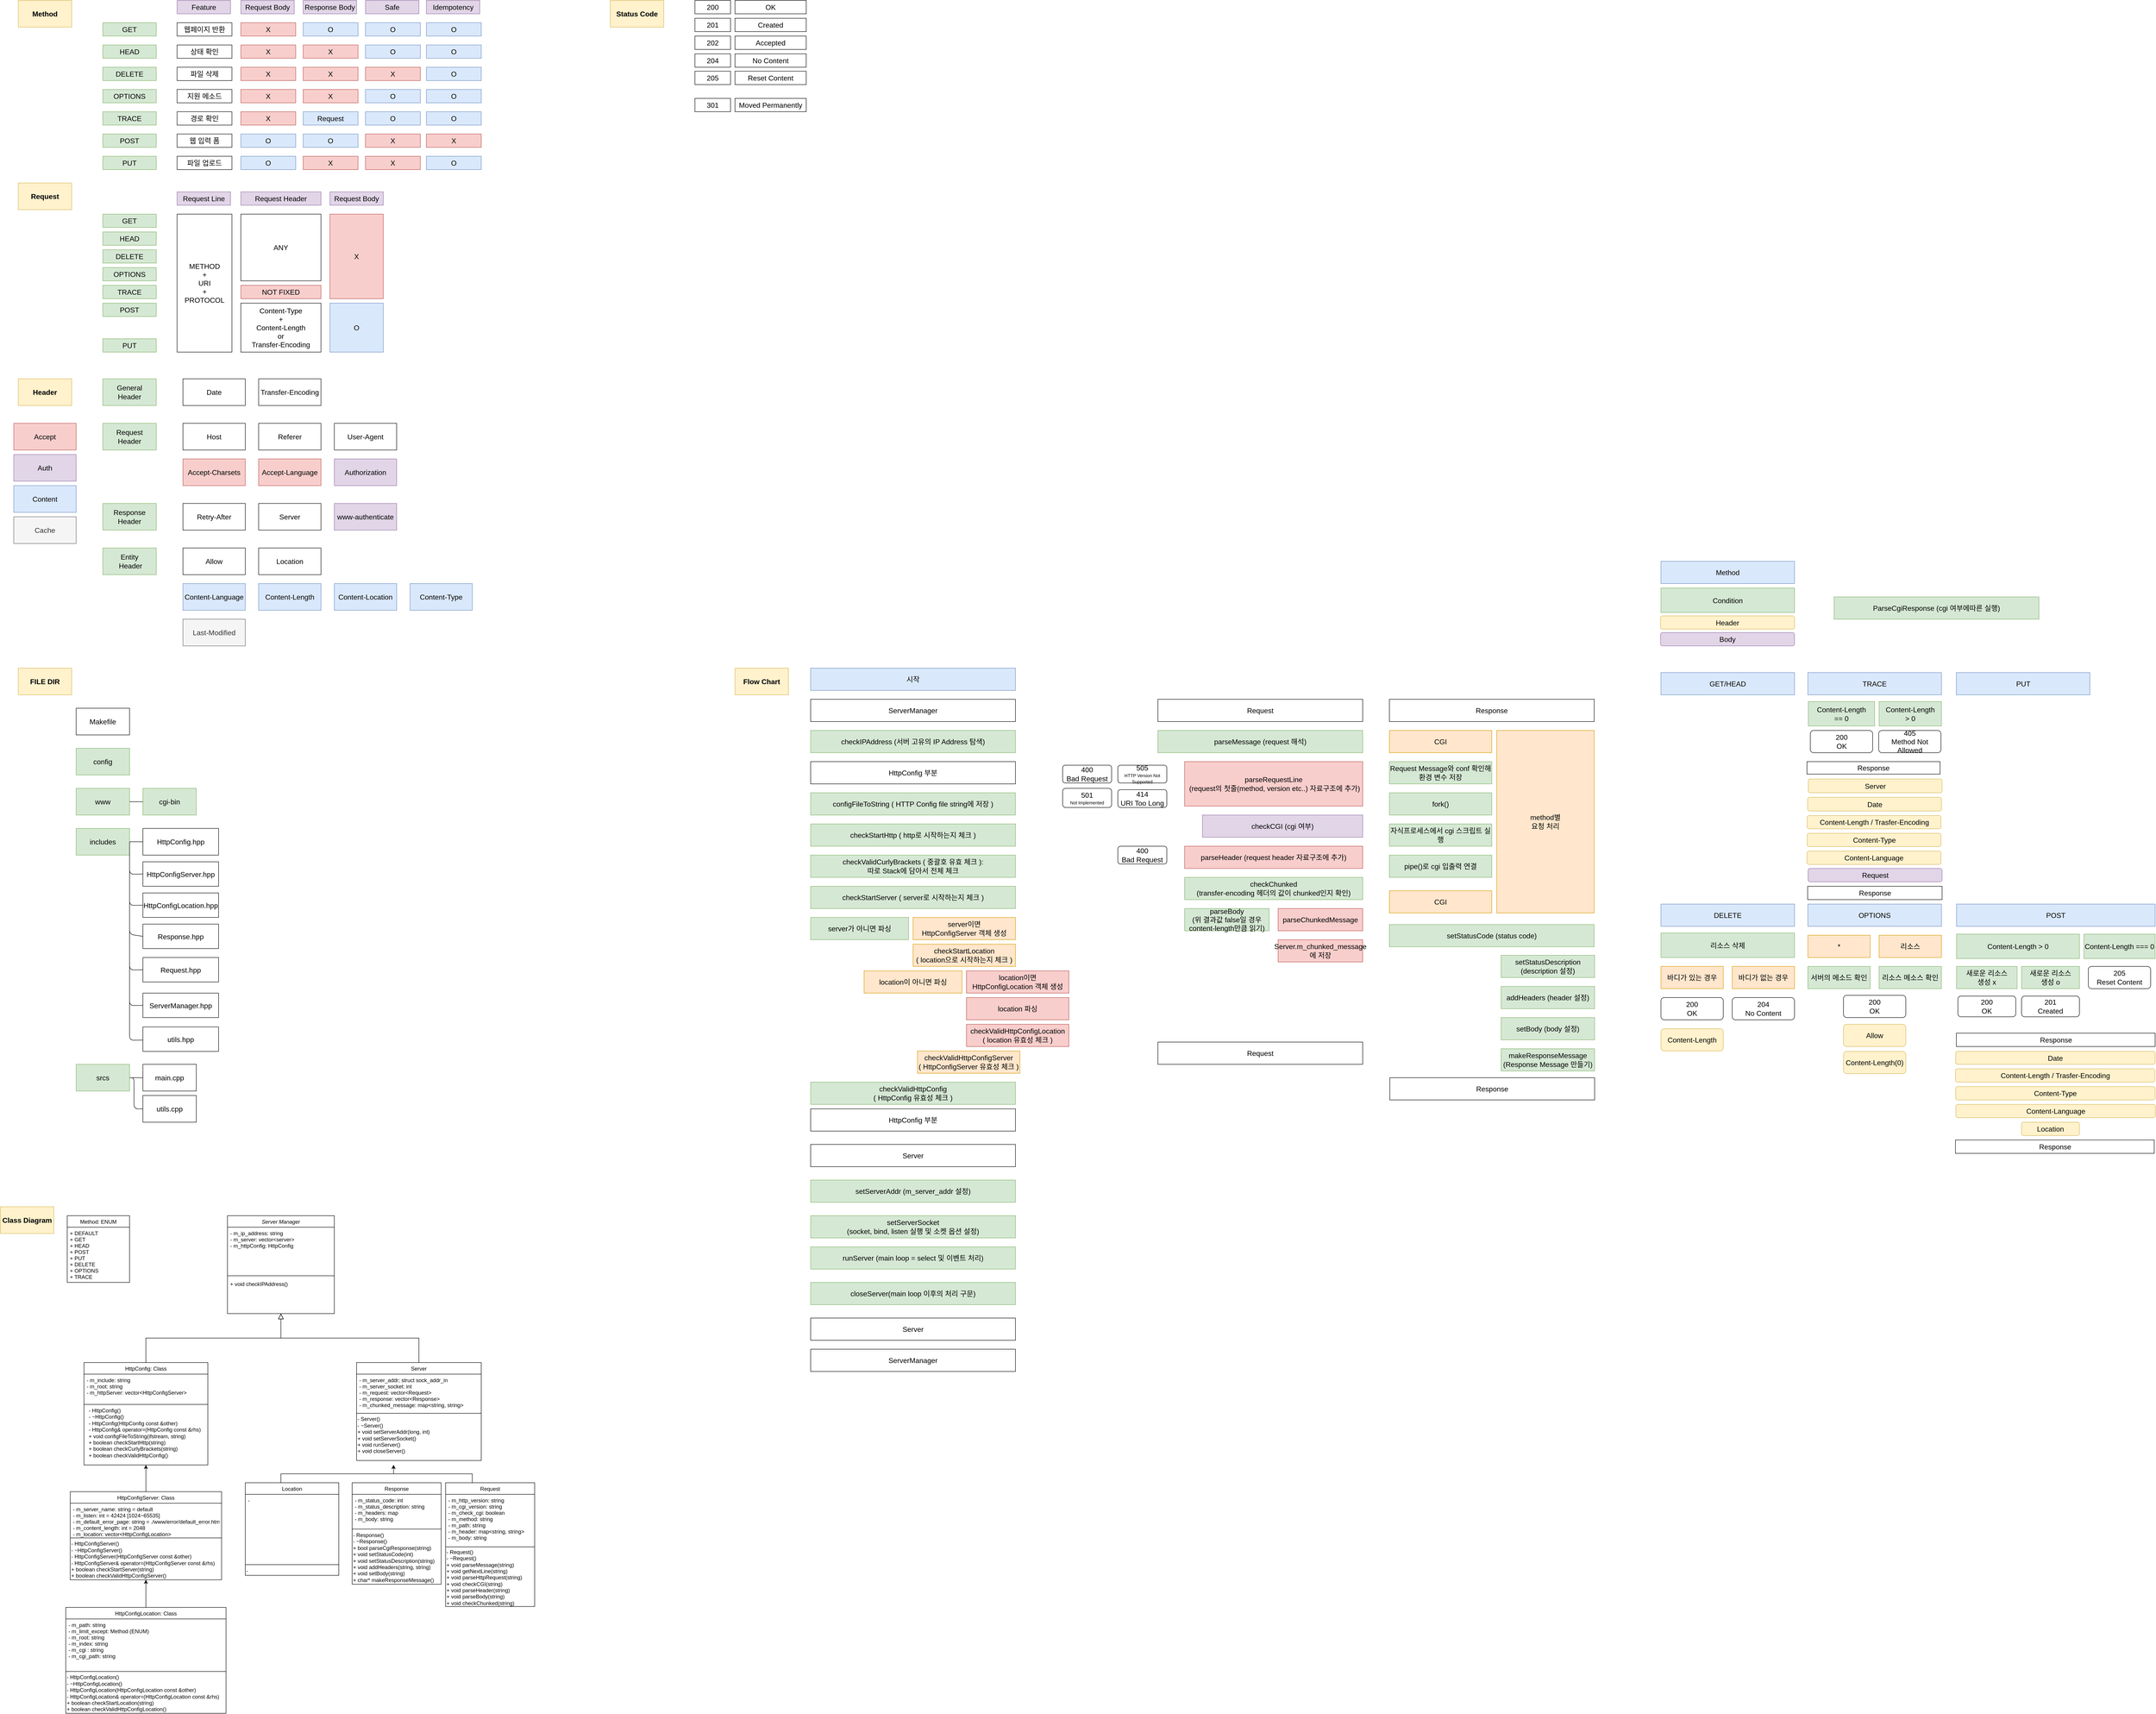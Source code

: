 <mxfile version="14.4.3" type="github">
  <diagram id="C5RBs43oDa-KdzZeNtuy" name="Page-1">
    <mxGraphModel dx="4576" dy="4009" grid="1" gridSize="10" guides="1" tooltips="1" connect="1" arrows="1" fold="1" page="1" pageScale="1" pageWidth="1169" pageHeight="1654" math="0" shadow="0">
      <root>
        <mxCell id="WIyWlLk6GJQsqaUBKTNV-0" />
        <mxCell id="WIyWlLk6GJQsqaUBKTNV-1" parent="WIyWlLk6GJQsqaUBKTNV-0" />
        <mxCell id="zkfFHV4jXpPFQw0GAbJ--0" value="Server Manager" style="swimlane;fontStyle=2;align=center;verticalAlign=top;childLayout=stackLayout;horizontal=1;startSize=26;horizontalStack=0;resizeParent=1;resizeLast=0;collapsible=1;marginBottom=0;rounded=0;shadow=0;strokeWidth=1;" parent="WIyWlLk6GJQsqaUBKTNV-1" vertex="1">
          <mxGeometry x="-2430" y="90" width="240" height="220" as="geometry">
            <mxRectangle x="230" y="140" width="160" height="26" as="alternateBounds" />
          </mxGeometry>
        </mxCell>
        <mxCell id="zkfFHV4jXpPFQw0GAbJ--1" value="- m_ip_address: string&#xa;- m_server: vector&lt;server&gt;&#xa;- m_httpConfig: HttpConfig" style="text;align=left;verticalAlign=top;spacingLeft=4;spacingRight=4;overflow=hidden;rotatable=0;points=[[0,0.5],[1,0.5]];portConstraint=eastwest;" parent="zkfFHV4jXpPFQw0GAbJ--0" vertex="1">
          <mxGeometry y="26" width="240" height="104" as="geometry" />
        </mxCell>
        <mxCell id="zkfFHV4jXpPFQw0GAbJ--4" value="" style="line;html=1;strokeWidth=1;align=left;verticalAlign=middle;spacingTop=-1;spacingLeft=3;spacingRight=3;rotatable=0;labelPosition=right;points=[];portConstraint=eastwest;" parent="zkfFHV4jXpPFQw0GAbJ--0" vertex="1">
          <mxGeometry y="130" width="240" height="10" as="geometry" />
        </mxCell>
        <mxCell id="zkfFHV4jXpPFQw0GAbJ--5" value="+ void checkIPAddress()" style="text;align=left;verticalAlign=top;spacingLeft=4;spacingRight=4;overflow=hidden;rotatable=0;points=[[0,0.5],[1,0.5]];portConstraint=eastwest;" parent="zkfFHV4jXpPFQw0GAbJ--0" vertex="1">
          <mxGeometry y="140" width="240" height="60" as="geometry" />
        </mxCell>
        <mxCell id="zkfFHV4jXpPFQw0GAbJ--12" value="" style="endArrow=block;endSize=10;endFill=0;shadow=0;strokeWidth=1;rounded=0;edgeStyle=elbowEdgeStyle;elbow=vertical;exitX=0.5;exitY=0;exitDx=0;exitDy=0;" parent="WIyWlLk6GJQsqaUBKTNV-1" source="rAqE9EoZoIlXoJp64p4v-41" target="zkfFHV4jXpPFQw0GAbJ--0" edge="1">
          <mxGeometry width="160" relative="1" as="geometry">
            <mxPoint x="-2550" y="420" as="sourcePoint" />
            <mxPoint x="-2420" y="263" as="targetPoint" />
          </mxGeometry>
        </mxCell>
        <mxCell id="zkfFHV4jXpPFQw0GAbJ--13" value="Server" style="swimlane;fontStyle=0;align=center;verticalAlign=top;childLayout=stackLayout;horizontal=1;startSize=26;horizontalStack=0;resizeParent=1;resizeLast=0;collapsible=1;marginBottom=0;rounded=0;shadow=0;strokeWidth=1;" parent="WIyWlLk6GJQsqaUBKTNV-1" vertex="1">
          <mxGeometry x="-2140" y="420" width="280" height="220" as="geometry">
            <mxRectangle x="340" y="380" width="170" height="26" as="alternateBounds" />
          </mxGeometry>
        </mxCell>
        <mxCell id="zkfFHV4jXpPFQw0GAbJ--14" value="- m_server_addr; struct sock_addr_in&#xa;- m_server_socket: int&#xa;- m_request: vector&lt;Request&gt;&#xa;- m_response: vector&lt;Response&gt;&#xa;- m_chunked_message: map&lt;string, string&gt;" style="text;align=left;verticalAlign=top;spacingLeft=4;spacingRight=4;overflow=hidden;rotatable=0;points=[[0,0.5],[1,0.5]];portConstraint=eastwest;" parent="zkfFHV4jXpPFQw0GAbJ--13" vertex="1">
          <mxGeometry y="26" width="280" height="84" as="geometry" />
        </mxCell>
        <mxCell id="zkfFHV4jXpPFQw0GAbJ--15" value="" style="line;html=1;strokeWidth=1;align=left;verticalAlign=middle;spacingTop=-1;spacingLeft=3;spacingRight=3;rotatable=0;labelPosition=right;points=[];portConstraint=eastwest;" parent="zkfFHV4jXpPFQw0GAbJ--13" vertex="1">
          <mxGeometry y="110" width="280" height="8" as="geometry" />
        </mxCell>
        <mxCell id="rAqE9EoZoIlXoJp64p4v-10" value="&lt;span&gt;- Server()&lt;br&gt;- ~Server()&lt;br&gt;+ void setServerAddr(long, int)&lt;br&gt;+ void setServerSocket()&lt;br&gt;+ void runServer()&lt;br&gt;+ void closeServer()&lt;br&gt;&lt;/span&gt;" style="text;html=1;align=left;verticalAlign=middle;resizable=0;points=[];autosize=1;" parent="zkfFHV4jXpPFQw0GAbJ--13" vertex="1">
          <mxGeometry y="118" width="280" height="90" as="geometry" />
        </mxCell>
        <mxCell id="zkfFHV4jXpPFQw0GAbJ--16" value="" style="endArrow=block;endSize=10;endFill=0;shadow=0;strokeWidth=1;rounded=0;edgeStyle=elbowEdgeStyle;elbow=vertical;" parent="WIyWlLk6GJQsqaUBKTNV-1" source="zkfFHV4jXpPFQw0GAbJ--13" target="zkfFHV4jXpPFQw0GAbJ--0" edge="1">
          <mxGeometry width="160" relative="1" as="geometry">
            <mxPoint x="-2410" y="433" as="sourcePoint" />
            <mxPoint x="-2310" y="331" as="targetPoint" />
          </mxGeometry>
        </mxCell>
        <mxCell id="rAqE9EoZoIlXoJp64p4v-0" value="Response" style="swimlane;fontStyle=0;align=center;verticalAlign=top;childLayout=stackLayout;horizontal=1;startSize=26;horizontalStack=0;resizeParent=1;resizeLast=0;collapsible=1;marginBottom=0;rounded=0;shadow=0;strokeWidth=1;" parent="WIyWlLk6GJQsqaUBKTNV-1" vertex="1">
          <mxGeometry x="-2150" y="690" width="200" height="228" as="geometry">
            <mxRectangle x="340" y="380" width="170" height="26" as="alternateBounds" />
          </mxGeometry>
        </mxCell>
        <mxCell id="rAqE9EoZoIlXoJp64p4v-1" value="- m_status_code: int&#xa;- m_status_description: string&#xa;- m_headers: map&#xa;- m_body: string" style="text;align=left;verticalAlign=top;spacingLeft=4;spacingRight=4;overflow=hidden;rotatable=0;points=[[0,0.5],[1,0.5]];portConstraint=eastwest;" parent="rAqE9EoZoIlXoJp64p4v-0" vertex="1">
          <mxGeometry y="26" width="200" height="74" as="geometry" />
        </mxCell>
        <mxCell id="rAqE9EoZoIlXoJp64p4v-2" value="" style="line;html=1;strokeWidth=1;align=left;verticalAlign=middle;spacingTop=-1;spacingLeft=3;spacingRight=3;rotatable=0;labelPosition=right;points=[];portConstraint=eastwest;" parent="rAqE9EoZoIlXoJp64p4v-0" vertex="1">
          <mxGeometry y="100" width="200" height="8" as="geometry" />
        </mxCell>
        <mxCell id="UHN5P80UDaEP9IeS62RM-16" value="- Response()&lt;br&gt;- ~Response()&lt;br&gt;+ bool parseCgiResponse(string)&lt;br&gt;+ void setStatusCode(int)&lt;br&gt;+ void setStatusDescription(string)&lt;br&gt;+ void addHeaders(string, string)&lt;br&gt;+ void setBody(string)&lt;br&gt;+ char* makeResponseMessage()" style="text;html=1;align=left;verticalAlign=middle;resizable=0;points=[];autosize=1;" parent="rAqE9EoZoIlXoJp64p4v-0" vertex="1">
          <mxGeometry y="108" width="200" height="120" as="geometry" />
        </mxCell>
        <mxCell id="rAqE9EoZoIlXoJp64p4v-3" value="Request" style="swimlane;fontStyle=0;align=center;verticalAlign=top;childLayout=stackLayout;horizontal=1;startSize=26;horizontalStack=0;resizeParent=1;resizeLast=0;collapsible=1;marginBottom=0;rounded=0;shadow=0;strokeWidth=1;" parent="WIyWlLk6GJQsqaUBKTNV-1" vertex="1">
          <mxGeometry x="-1940" y="690" width="200" height="278" as="geometry">
            <mxRectangle x="340" y="380" width="170" height="26" as="alternateBounds" />
          </mxGeometry>
        </mxCell>
        <mxCell id="rAqE9EoZoIlXoJp64p4v-4" value="- m_http_version: string&#xa;- m_cgi_version: string&#xa;- m_check_cgi: boolean&#xa;- m_method: string&#xa;- m_path: string&#xa;- m_header: map&lt;string, string&gt;&#xa;- m_body: string&#xa;&#xa;" style="text;align=left;verticalAlign=top;spacingLeft=4;spacingRight=4;overflow=hidden;rotatable=0;points=[[0,0.5],[1,0.5]];portConstraint=eastwest;" parent="rAqE9EoZoIlXoJp64p4v-3" vertex="1">
          <mxGeometry y="26" width="200" height="114" as="geometry" />
        </mxCell>
        <mxCell id="rAqE9EoZoIlXoJp64p4v-5" value="" style="line;html=1;strokeWidth=1;align=left;verticalAlign=middle;spacingTop=-1;spacingLeft=3;spacingRight=3;rotatable=0;labelPosition=right;points=[];portConstraint=eastwest;" parent="rAqE9EoZoIlXoJp64p4v-3" vertex="1">
          <mxGeometry y="140" width="200" height="8" as="geometry" />
        </mxCell>
        <mxCell id="rAqE9EoZoIlXoJp64p4v-16" value="&lt;span&gt;- Request()&lt;br&gt;- ~Request()&lt;br&gt;+ void parseMessage(string)&lt;br&gt;+ void getNextLine(string)&lt;br&gt;+ void parseHttpRequest(string)&lt;br&gt;+ void checkCGI(string)&lt;br&gt;+ void parseHeader(string)&lt;br&gt;+ void parseBody(string)&lt;br&gt;+ void checkChunked(string)&lt;br&gt;&lt;/span&gt;" style="text;html=1;align=left;verticalAlign=middle;resizable=0;points=[];autosize=1;" parent="rAqE9EoZoIlXoJp64p4v-3" vertex="1">
          <mxGeometry y="148" width="200" height="130" as="geometry" />
        </mxCell>
        <mxCell id="rAqE9EoZoIlXoJp64p4v-23" value="" style="edgeStyle=orthogonalEdgeStyle;rounded=0;orthogonalLoop=1;jettySize=auto;html=1;entryX=0.5;entryY=1;entryDx=0;entryDy=0;" parent="WIyWlLk6GJQsqaUBKTNV-1" source="rAqE9EoZoIlXoJp64p4v-6" edge="1">
          <mxGeometry relative="1" as="geometry">
            <mxPoint x="-2057.5" y="650" as="targetPoint" />
            <Array as="points">
              <mxPoint x="-2310" y="670" />
              <mxPoint x="-2057" y="670" />
              <mxPoint x="-2057" y="650" />
            </Array>
          </mxGeometry>
        </mxCell>
        <mxCell id="rAqE9EoZoIlXoJp64p4v-6" value="Location" style="swimlane;fontStyle=0;align=center;verticalAlign=top;childLayout=stackLayout;horizontal=1;startSize=26;horizontalStack=0;resizeParent=1;resizeLast=0;collapsible=1;marginBottom=0;rounded=0;shadow=0;strokeWidth=1;" parent="WIyWlLk6GJQsqaUBKTNV-1" vertex="1">
          <mxGeometry x="-2390" y="690" width="210" height="208" as="geometry">
            <mxRectangle x="340" y="380" width="170" height="26" as="alternateBounds" />
          </mxGeometry>
        </mxCell>
        <mxCell id="rAqE9EoZoIlXoJp64p4v-7" value="- " style="text;align=left;verticalAlign=top;spacingLeft=4;spacingRight=4;overflow=hidden;rotatable=0;points=[[0,0.5],[1,0.5]];portConstraint=eastwest;" parent="rAqE9EoZoIlXoJp64p4v-6" vertex="1">
          <mxGeometry y="26" width="210" height="154" as="geometry" />
        </mxCell>
        <mxCell id="rAqE9EoZoIlXoJp64p4v-8" value="" style="line;html=1;strokeWidth=1;align=left;verticalAlign=middle;spacingTop=-1;spacingLeft=3;spacingRight=3;rotatable=0;labelPosition=right;points=[];portConstraint=eastwest;" parent="rAqE9EoZoIlXoJp64p4v-6" vertex="1">
          <mxGeometry y="180" width="210" height="8" as="geometry" />
        </mxCell>
        <mxCell id="rAqE9EoZoIlXoJp64p4v-14" value="&lt;div&gt;&lt;span&gt;-&amp;nbsp;&lt;/span&gt;&lt;/div&gt;" style="text;html=1;align=left;verticalAlign=middle;resizable=0;points=[];autosize=1;" parent="rAqE9EoZoIlXoJp64p4v-6" vertex="1">
          <mxGeometry y="188" width="210" height="20" as="geometry" />
        </mxCell>
        <mxCell id="rAqE9EoZoIlXoJp64p4v-24" value="" style="edgeStyle=orthogonalEdgeStyle;rounded=0;orthogonalLoop=1;jettySize=auto;html=1;entryX=0.5;entryY=1;entryDx=0;entryDy=0;" parent="WIyWlLk6GJQsqaUBKTNV-1" edge="1">
          <mxGeometry relative="1" as="geometry">
            <mxPoint x="-1940" y="690" as="sourcePoint" />
            <mxPoint x="-2057.5" y="650" as="targetPoint" />
            <Array as="points">
              <mxPoint x="-1880" y="690" />
              <mxPoint x="-1880" y="670" />
              <mxPoint x="-2057" y="670" />
              <mxPoint x="-2057" y="650" />
            </Array>
          </mxGeometry>
        </mxCell>
        <mxCell id="rAqE9EoZoIlXoJp64p4v-40" value="" style="edgeStyle=orthogonalEdgeStyle;rounded=0;orthogonalLoop=1;jettySize=auto;html=1;" parent="WIyWlLk6GJQsqaUBKTNV-1" source="rAqE9EoZoIlXoJp64p4v-30" target="rAqE9EoZoIlXoJp64p4v-36" edge="1">
          <mxGeometry relative="1" as="geometry" />
        </mxCell>
        <mxCell id="rAqE9EoZoIlXoJp64p4v-30" value="HttpConfigLocation: Class" style="swimlane;fontStyle=0;align=center;verticalAlign=top;childLayout=stackLayout;horizontal=1;startSize=26;horizontalStack=0;resizeParent=1;resizeLast=0;collapsible=1;marginBottom=0;rounded=0;shadow=0;strokeWidth=1;" parent="WIyWlLk6GJQsqaUBKTNV-1" vertex="1">
          <mxGeometry x="-2793.25" y="970" width="360" height="238" as="geometry">
            <mxRectangle x="340" y="380" width="170" height="26" as="alternateBounds" />
          </mxGeometry>
        </mxCell>
        <mxCell id="rAqE9EoZoIlXoJp64p4v-31" value="- m_path: string&#xa;- m_limit_except: Method (ENUM)&#xa;- m_root: string&#xa;- m_index: string&#xa;- m_cgi : string&#xa;- m_cgi_path: string" style="text;align=left;verticalAlign=top;spacingLeft=4;spacingRight=4;overflow=hidden;rotatable=0;points=[[0,0.5],[1,0.5]];portConstraint=eastwest;" parent="rAqE9EoZoIlXoJp64p4v-30" vertex="1">
          <mxGeometry y="26" width="360" height="114" as="geometry" />
        </mxCell>
        <mxCell id="rAqE9EoZoIlXoJp64p4v-32" value="" style="line;html=1;strokeWidth=1;align=left;verticalAlign=middle;spacingTop=-1;spacingLeft=3;spacingRight=3;rotatable=0;labelPosition=right;points=[];portConstraint=eastwest;" parent="rAqE9EoZoIlXoJp64p4v-30" vertex="1">
          <mxGeometry y="140" width="360" height="8" as="geometry" />
        </mxCell>
        <mxCell id="rAqE9EoZoIlXoJp64p4v-33" value="&lt;span&gt;- HttpConfigLocation()&lt;br&gt;&lt;/span&gt;- ~HttpConfigLocation()&lt;span&gt;&lt;br&gt;- HttpConfigLocation(HttpConfigLocation&amp;nbsp;&lt;/span&gt;const&amp;nbsp;&lt;span&gt;&amp;amp;other)&lt;br&gt;- HttpConfigLocation&amp;amp; operator=(HttpConfigLocation const &amp;amp;rhs)&lt;br&gt;&lt;/span&gt;+ boolean checkStartLocation(string)&lt;br&gt;&lt;span&gt;+ boolean checkValidHttpConfigLocation()&lt;br&gt;&lt;/span&gt;" style="text;html=1;align=left;verticalAlign=middle;resizable=0;points=[];autosize=1;" parent="rAqE9EoZoIlXoJp64p4v-30" vertex="1">
          <mxGeometry y="148" width="360" height="90" as="geometry" />
        </mxCell>
        <mxCell id="rAqE9EoZoIlXoJp64p4v-45" value="" style="edgeStyle=orthogonalEdgeStyle;rounded=0;orthogonalLoop=1;jettySize=auto;html=1;" parent="WIyWlLk6GJQsqaUBKTNV-1" source="rAqE9EoZoIlXoJp64p4v-36" target="rAqE9EoZoIlXoJp64p4v-41" edge="1">
          <mxGeometry relative="1" as="geometry" />
        </mxCell>
        <mxCell id="rAqE9EoZoIlXoJp64p4v-36" value="HttpConfigServer: Class" style="swimlane;fontStyle=0;align=center;verticalAlign=top;childLayout=stackLayout;horizontal=1;startSize=26;horizontalStack=0;resizeParent=1;resizeLast=0;collapsible=1;marginBottom=0;rounded=0;shadow=0;strokeWidth=1;" parent="WIyWlLk6GJQsqaUBKTNV-1" vertex="1">
          <mxGeometry x="-2783.25" y="710" width="340" height="198" as="geometry">
            <mxRectangle x="340" y="380" width="170" height="26" as="alternateBounds" />
          </mxGeometry>
        </mxCell>
        <mxCell id="rAqE9EoZoIlXoJp64p4v-37" value="- m_server_name: string = default&#xa;- m_listen: int = 42424 [1024~65535]&#xa;- m_default_error_page: string = ./www/error/default_error.html&#xa;- m_content_length: int = 2048&#xa;- m_location: vector&lt;HttpConfigLocation&gt;" style="text;align=left;verticalAlign=top;spacingLeft=4;spacingRight=4;overflow=hidden;rotatable=0;points=[[0,0.5],[1,0.5]];portConstraint=eastwest;" parent="rAqE9EoZoIlXoJp64p4v-36" vertex="1">
          <mxGeometry y="26" width="340" height="74" as="geometry" />
        </mxCell>
        <mxCell id="rAqE9EoZoIlXoJp64p4v-38" value="" style="line;html=1;strokeWidth=1;align=left;verticalAlign=middle;spacingTop=-1;spacingLeft=3;spacingRight=3;rotatable=0;labelPosition=right;points=[];portConstraint=eastwest;" parent="rAqE9EoZoIlXoJp64p4v-36" vertex="1">
          <mxGeometry y="100" width="340" height="8" as="geometry" />
        </mxCell>
        <mxCell id="rAqE9EoZoIlXoJp64p4v-39" value="&lt;span&gt;- HttpConfigServer()&lt;br&gt;&lt;/span&gt;- ~HttpConfigServer()&lt;span&gt;&lt;br&gt;- HttpConfigServer(HttpConfigServer const &amp;amp;other)&lt;br&gt;- HttpConfigServer&amp;amp; operator=(HttpConfigServer&amp;nbsp;&lt;/span&gt;const&amp;nbsp;&lt;span&gt;&amp;amp;rhs)&lt;br&gt;&lt;/span&gt;&lt;div&gt;+ boolean checkStartServer(string)&lt;/div&gt;&lt;div&gt;+ boolean checkValidHttpConfigServer()&lt;/div&gt;" style="text;html=1;align=left;verticalAlign=middle;resizable=0;points=[];autosize=1;" parent="rAqE9EoZoIlXoJp64p4v-36" vertex="1">
          <mxGeometry y="108" width="340" height="90" as="geometry" />
        </mxCell>
        <mxCell id="rAqE9EoZoIlXoJp64p4v-41" value="HttpConfig: Class" style="swimlane;fontStyle=0;align=center;verticalAlign=top;childLayout=stackLayout;horizontal=1;startSize=26;horizontalStack=0;resizeParent=1;resizeLast=0;collapsible=1;marginBottom=0;rounded=0;shadow=0;strokeWidth=1;" parent="WIyWlLk6GJQsqaUBKTNV-1" vertex="1">
          <mxGeometry x="-2752.37" y="420" width="278.25" height="230" as="geometry">
            <mxRectangle x="340" y="380" width="170" height="26" as="alternateBounds" />
          </mxGeometry>
        </mxCell>
        <mxCell id="rAqE9EoZoIlXoJp64p4v-42" value="- m_include: string&#xa;- m_root: string&#xa;- m_httpServer: vector&lt;HttpConfigServer&gt;" style="text;align=left;verticalAlign=top;spacingLeft=4;spacingRight=4;overflow=hidden;rotatable=0;points=[[0,0.5],[1,0.5]];portConstraint=eastwest;" parent="rAqE9EoZoIlXoJp64p4v-41" vertex="1">
          <mxGeometry y="26" width="278.25" height="64" as="geometry" />
        </mxCell>
        <mxCell id="rAqE9EoZoIlXoJp64p4v-43" value="" style="line;html=1;strokeWidth=1;align=left;verticalAlign=middle;spacingTop=-1;spacingLeft=3;spacingRight=3;rotatable=0;labelPosition=right;points=[];portConstraint=eastwest;" parent="rAqE9EoZoIlXoJp64p4v-41" vertex="1">
          <mxGeometry y="90" width="278.25" height="8" as="geometry" />
        </mxCell>
        <mxCell id="rAqE9EoZoIlXoJp64p4v-44" value="&lt;div style=&quot;text-align: left&quot;&gt;&lt;span&gt;- HttpConfig()&lt;/span&gt;&lt;/div&gt;&lt;div style=&quot;text-align: left&quot;&gt;- ~HttpConfig()&lt;span&gt;&lt;br&gt;&lt;/span&gt;&lt;/div&gt;&lt;div style=&quot;text-align: left&quot;&gt;&lt;span&gt;- HttpConfig(HttpConfig const &amp;amp;other)&lt;/span&gt;&lt;/div&gt;&lt;div style=&quot;text-align: left&quot;&gt;- HttpConfig&amp;amp; operator=(HttpConfig const &amp;amp;rhs)&lt;span&gt;&amp;nbsp;&amp;nbsp;&lt;/span&gt;&lt;/div&gt;&lt;span&gt;&lt;div style=&quot;text-align: left&quot;&gt;+ void configFileToString(ifstream, string)&lt;br&gt;&lt;/div&gt;&lt;div style=&quot;text-align: left&quot;&gt;+ boolean checkStartHttp(string)&lt;br&gt;&lt;/div&gt;&lt;div style=&quot;text-align: left&quot;&gt;+ boolean checkCurlyBrackets(string)&lt;/div&gt;&lt;div style=&quot;text-align: left&quot;&gt;+ boolean checkValidHttpConfig()&lt;/div&gt;&lt;/span&gt;" style="text;html=1;align=center;verticalAlign=middle;resizable=0;points=[];autosize=1;" parent="rAqE9EoZoIlXoJp64p4v-41" vertex="1">
          <mxGeometry y="98" width="278.25" height="120" as="geometry" />
        </mxCell>
        <mxCell id="rAqE9EoZoIlXoJp64p4v-54" value="Method: ENUM" style="swimlane;fontStyle=0;childLayout=stackLayout;horizontal=1;startSize=26;fillColor=none;horizontalStack=0;resizeParent=1;resizeParentMax=0;resizeLast=0;collapsible=1;marginBottom=0;" parent="WIyWlLk6GJQsqaUBKTNV-1" vertex="1">
          <mxGeometry x="-2790" y="90" width="140" height="150" as="geometry" />
        </mxCell>
        <mxCell id="rAqE9EoZoIlXoJp64p4v-55" value="+ DEFAULT&#xa;+ GET&#xa;+ HEAD&#xa;+ POST&#xa;+ PUT&#xa;+ DELETE&#xa;+ OPTIONS&#xa;+ TRACE" style="text;strokeColor=none;fillColor=none;align=left;verticalAlign=top;spacingLeft=4;spacingRight=4;overflow=hidden;rotatable=0;points=[[0,0.5],[1,0.5]];portConstraint=eastwest;" parent="rAqE9EoZoIlXoJp64p4v-54" vertex="1">
          <mxGeometry y="26" width="140" height="124" as="geometry" />
        </mxCell>
        <mxCell id="HcZ0qXzVkMRr8X0o47IN-2" value="&lt;b&gt;&lt;font style=&quot;font-size: 16px&quot;&gt;Class Diagram&lt;/font&gt;&lt;/b&gt;" style="rounded=0;whiteSpace=wrap;html=1;fillColor=#fff2cc;strokeColor=#d6b656;" parent="WIyWlLk6GJQsqaUBKTNV-1" vertex="1">
          <mxGeometry x="-2940" y="70" width="120" height="60" as="geometry" />
        </mxCell>
        <mxCell id="HcZ0qXzVkMRr8X0o47IN-3" value="&lt;b&gt;&lt;font style=&quot;font-size: 16px&quot;&gt;FILE DIR&lt;/font&gt;&lt;/b&gt;" style="rounded=0;whiteSpace=wrap;html=1;fillColor=#fff2cc;strokeColor=#d6b656;" parent="WIyWlLk6GJQsqaUBKTNV-1" vertex="1">
          <mxGeometry x="-2900" y="-1140" width="120" height="60" as="geometry" />
        </mxCell>
        <mxCell id="HcZ0qXzVkMRr8X0o47IN-4" value="&lt;font style=&quot;font-size: 16px&quot;&gt;srcs&lt;/font&gt;" style="rounded=0;whiteSpace=wrap;html=1;fillColor=#d5e8d4;strokeColor=#82b366;" parent="WIyWlLk6GJQsqaUBKTNV-1" vertex="1">
          <mxGeometry x="-2770" y="-250" width="120" height="60" as="geometry" />
        </mxCell>
        <mxCell id="HcZ0qXzVkMRr8X0o47IN-5" value="&lt;font style=&quot;font-size: 16px&quot;&gt;Makefile&lt;/font&gt;" style="rounded=0;whiteSpace=wrap;html=1;" parent="WIyWlLk6GJQsqaUBKTNV-1" vertex="1">
          <mxGeometry x="-2770" y="-1050" width="120" height="60" as="geometry" />
        </mxCell>
        <mxCell id="HcZ0qXzVkMRr8X0o47IN-6" value="&lt;font style=&quot;font-size: 16px&quot;&gt;main.cpp&lt;/font&gt;" style="rounded=0;whiteSpace=wrap;html=1;" parent="WIyWlLk6GJQsqaUBKTNV-1" vertex="1">
          <mxGeometry x="-2620" y="-250" width="120" height="60" as="geometry" />
        </mxCell>
        <mxCell id="HcZ0qXzVkMRr8X0o47IN-7" value="&lt;font style=&quot;font-size: 16px&quot;&gt;config&lt;/font&gt;" style="rounded=0;whiteSpace=wrap;html=1;fillColor=#d5e8d4;strokeColor=#82b366;" parent="WIyWlLk6GJQsqaUBKTNV-1" vertex="1">
          <mxGeometry x="-2770" y="-960" width="120" height="60" as="geometry" />
        </mxCell>
        <mxCell id="HcZ0qXzVkMRr8X0o47IN-8" value="&lt;font style=&quot;font-size: 16px&quot;&gt;www&lt;/font&gt;" style="rounded=0;whiteSpace=wrap;html=1;fillColor=#d5e8d4;strokeColor=#82b366;" parent="WIyWlLk6GJQsqaUBKTNV-1" vertex="1">
          <mxGeometry x="-2770" y="-870" width="120" height="60" as="geometry" />
        </mxCell>
        <mxCell id="HcZ0qXzVkMRr8X0o47IN-9" value="&lt;font style=&quot;font-size: 16px&quot;&gt;cgi-bin&lt;/font&gt;" style="rounded=0;whiteSpace=wrap;html=1;fillColor=#d5e8d4;strokeColor=#82b366;" parent="WIyWlLk6GJQsqaUBKTNV-1" vertex="1">
          <mxGeometry x="-2620" y="-870" width="120" height="60" as="geometry" />
        </mxCell>
        <mxCell id="HcZ0qXzVkMRr8X0o47IN-10" value="&lt;font style=&quot;font-size: 16px&quot;&gt;includes&lt;/font&gt;" style="rounded=0;whiteSpace=wrap;html=1;fillColor=#d5e8d4;strokeColor=#82b366;" parent="WIyWlLk6GJQsqaUBKTNV-1" vertex="1">
          <mxGeometry x="-2770" y="-780" width="120" height="60" as="geometry" />
        </mxCell>
        <mxCell id="HcZ0qXzVkMRr8X0o47IN-15" value="" style="endArrow=none;html=1;entryX=0;entryY=0.5;entryDx=0;entryDy=0;exitX=1;exitY=0.5;exitDx=0;exitDy=0;" parent="WIyWlLk6GJQsqaUBKTNV-1" source="HcZ0qXzVkMRr8X0o47IN-4" target="HcZ0qXzVkMRr8X0o47IN-6" edge="1">
          <mxGeometry width="50" height="50" relative="1" as="geometry">
            <mxPoint x="-2480" y="-120" as="sourcePoint" />
            <mxPoint x="-2430" y="-170" as="targetPoint" />
          </mxGeometry>
        </mxCell>
        <mxCell id="HcZ0qXzVkMRr8X0o47IN-16" value="&lt;font style=&quot;font-size: 16px&quot;&gt;HttpConfig.hpp&lt;/font&gt;" style="rounded=0;whiteSpace=wrap;html=1;" parent="WIyWlLk6GJQsqaUBKTNV-1" vertex="1">
          <mxGeometry x="-2620" y="-780" width="170" height="60" as="geometry" />
        </mxCell>
        <mxCell id="HcZ0qXzVkMRr8X0o47IN-17" value="" style="endArrow=none;html=1;exitX=1;exitY=0.5;exitDx=0;exitDy=0;entryX=0;entryY=0.5;entryDx=0;entryDy=0;" parent="WIyWlLk6GJQsqaUBKTNV-1" source="HcZ0qXzVkMRr8X0o47IN-10" target="HcZ0qXzVkMRr8X0o47IN-16" edge="1">
          <mxGeometry width="50" height="50" relative="1" as="geometry">
            <mxPoint x="-2500" y="-890" as="sourcePoint" />
            <mxPoint x="-2450" y="-940" as="targetPoint" />
          </mxGeometry>
        </mxCell>
        <mxCell id="HcZ0qXzVkMRr8X0o47IN-19" value="" style="endArrow=none;html=1;exitX=1;exitY=0.5;exitDx=0;exitDy=0;entryX=0;entryY=0.5;entryDx=0;entryDy=0;" parent="WIyWlLk6GJQsqaUBKTNV-1" source="HcZ0qXzVkMRr8X0o47IN-8" target="HcZ0qXzVkMRr8X0o47IN-9" edge="1">
          <mxGeometry width="50" height="50" relative="1" as="geometry">
            <mxPoint x="-2610" y="-600" as="sourcePoint" />
            <mxPoint x="-2560" y="-650" as="targetPoint" />
          </mxGeometry>
        </mxCell>
        <mxCell id="HcZ0qXzVkMRr8X0o47IN-23" value="&lt;b&gt;&lt;font style=&quot;font-size: 16px&quot;&gt;Flow Chart&lt;/font&gt;&lt;/b&gt;" style="rounded=0;whiteSpace=wrap;html=1;fillColor=#fff2cc;strokeColor=#d6b656;" parent="WIyWlLk6GJQsqaUBKTNV-1" vertex="1">
          <mxGeometry x="-1290" y="-1140" width="120" height="60" as="geometry" />
        </mxCell>
        <mxCell id="HcZ0qXzVkMRr8X0o47IN-26" value="&lt;span style=&quot;font-size: 16px&quot;&gt;HttpConfig 부분&lt;/span&gt;" style="rounded=0;whiteSpace=wrap;html=1;" parent="WIyWlLk6GJQsqaUBKTNV-1" vertex="1">
          <mxGeometry x="-1120" y="-930" width="460" height="50" as="geometry" />
        </mxCell>
        <mxCell id="HcZ0qXzVkMRr8X0o47IN-27" value="&lt;span style=&quot;font-size: 16px&quot;&gt;HttpConfig 부분&lt;/span&gt;" style="rounded=0;whiteSpace=wrap;html=1;" parent="WIyWlLk6GJQsqaUBKTNV-1" vertex="1">
          <mxGeometry x="-1120" y="-150" width="460" height="50" as="geometry" />
        </mxCell>
        <mxCell id="HcZ0qXzVkMRr8X0o47IN-28" value="&lt;span style=&quot;font-size: 16px&quot;&gt;시작&lt;/span&gt;" style="rounded=0;whiteSpace=wrap;html=1;fillColor=#dae8fc;strokeColor=#6c8ebf;" parent="WIyWlLk6GJQsqaUBKTNV-1" vertex="1">
          <mxGeometry x="-1120" y="-1140" width="460" height="50" as="geometry" />
        </mxCell>
        <mxCell id="HcZ0qXzVkMRr8X0o47IN-29" value="&lt;span style=&quot;font-size: 16px&quot;&gt;configFileToString ( HTTP Config file string에 저장 )&lt;/span&gt;" style="rounded=0;whiteSpace=wrap;html=1;fillColor=#d5e8d4;strokeColor=#82b366;" parent="WIyWlLk6GJQsqaUBKTNV-1" vertex="1">
          <mxGeometry x="-1120" y="-860" width="460" height="50" as="geometry" />
        </mxCell>
        <mxCell id="HcZ0qXzVkMRr8X0o47IN-30" value="&lt;span style=&quot;font-size: 16px&quot;&gt;checkStartHttp ( http로 시작하는지 체크 )&lt;/span&gt;" style="rounded=0;whiteSpace=wrap;html=1;fillColor=#d5e8d4;strokeColor=#82b366;" parent="WIyWlLk6GJQsqaUBKTNV-1" vertex="1">
          <mxGeometry x="-1120" y="-790" width="460" height="50" as="geometry" />
        </mxCell>
        <mxCell id="HcZ0qXzVkMRr8X0o47IN-31" value="&lt;span style=&quot;font-size: 16px&quot;&gt;checkValidCurlyBrackets ( 중괄호 유효 체크 ):&lt;br&gt;따로 Stack에 담아서 전체 체크&lt;br&gt;&lt;/span&gt;" style="rounded=0;whiteSpace=wrap;html=1;fillColor=#d5e8d4;strokeColor=#82b366;" parent="WIyWlLk6GJQsqaUBKTNV-1" vertex="1">
          <mxGeometry x="-1120" y="-720" width="460" height="50" as="geometry" />
        </mxCell>
        <mxCell id="HcZ0qXzVkMRr8X0o47IN-32" value="&lt;span style=&quot;font-size: 16px&quot;&gt;server가 아니면 파싱&lt;/span&gt;" style="rounded=0;whiteSpace=wrap;html=1;fillColor=#d5e8d4;strokeColor=#82b366;" parent="WIyWlLk6GJQsqaUBKTNV-1" vertex="1">
          <mxGeometry x="-1120" y="-580" width="220" height="50" as="geometry" />
        </mxCell>
        <mxCell id="HcZ0qXzVkMRr8X0o47IN-33" value="&lt;span style=&quot;font-size: 16px&quot;&gt;server이면 &lt;br&gt;HttpConfigServer 객체 생성&lt;/span&gt;" style="rounded=0;whiteSpace=wrap;html=1;fillColor=#ffe6cc;strokeColor=#d79b00;" parent="WIyWlLk6GJQsqaUBKTNV-1" vertex="1">
          <mxGeometry x="-890" y="-580" width="230" height="50" as="geometry" />
        </mxCell>
        <mxCell id="HcZ0qXzVkMRr8X0o47IN-34" value="&lt;span style=&quot;font-size: 16px&quot;&gt;location이 아니면 파싱&lt;/span&gt;" style="rounded=0;whiteSpace=wrap;html=1;fillColor=#ffe6cc;strokeColor=#d79b00;" parent="WIyWlLk6GJQsqaUBKTNV-1" vertex="1">
          <mxGeometry x="-1000" y="-460" width="220" height="50" as="geometry" />
        </mxCell>
        <mxCell id="HcZ0qXzVkMRr8X0o47IN-35" value="&lt;span style=&quot;font-size: 16px&quot;&gt;location이면 &lt;br&gt;HttpConfigLocation 객체 생성&lt;/span&gt;" style="rounded=0;whiteSpace=wrap;html=1;fillColor=#f8cecc;strokeColor=#b85450;" parent="WIyWlLk6GJQsqaUBKTNV-1" vertex="1">
          <mxGeometry x="-770" y="-460" width="230" height="50" as="geometry" />
        </mxCell>
        <mxCell id="HcZ0qXzVkMRr8X0o47IN-36" value="&lt;span style=&quot;font-size: 16px&quot;&gt;location 파싱&lt;/span&gt;" style="rounded=0;whiteSpace=wrap;html=1;fillColor=#f8cecc;strokeColor=#b85450;" parent="WIyWlLk6GJQsqaUBKTNV-1" vertex="1">
          <mxGeometry x="-770" y="-400" width="230" height="50" as="geometry" />
        </mxCell>
        <mxCell id="HcZ0qXzVkMRr8X0o47IN-37" value="&lt;span style=&quot;font-size: 16px&quot;&gt;checkValidHttpConfig&lt;br&gt;( HttpConfig 유효성 체크 )&lt;/span&gt;" style="rounded=0;whiteSpace=wrap;html=1;fillColor=#d5e8d4;strokeColor=#82b366;" parent="WIyWlLk6GJQsqaUBKTNV-1" vertex="1">
          <mxGeometry x="-1120" y="-210" width="460" height="50" as="geometry" />
        </mxCell>
        <mxCell id="HcZ0qXzVkMRr8X0o47IN-38" value="&lt;span style=&quot;font-size: 16px&quot;&gt;checkValidHttpConfigLocation&lt;br&gt;( location 유효성 체크 )&lt;/span&gt;" style="rounded=0;whiteSpace=wrap;html=1;fillColor=#f8cecc;strokeColor=#b85450;" parent="WIyWlLk6GJQsqaUBKTNV-1" vertex="1">
          <mxGeometry x="-770" y="-340" width="230" height="50" as="geometry" />
        </mxCell>
        <mxCell id="HcZ0qXzVkMRr8X0o47IN-40" value="&lt;span style=&quot;font-size: 16px&quot;&gt;checkValidHttpConfigServer&lt;br&gt;( HttpConfigServer 유효성 체크 )&lt;/span&gt;" style="rounded=0;whiteSpace=wrap;html=1;fillColor=#ffe6cc;strokeColor=#d79b00;" parent="WIyWlLk6GJQsqaUBKTNV-1" vertex="1">
          <mxGeometry x="-880" y="-280" width="230" height="50" as="geometry" />
        </mxCell>
        <mxCell id="WgXUVLj10W7MJ2ATzCZZ-1" value="&lt;span style=&quot;font-size: 16px&quot;&gt;checkStartServer ( server로 시작하는지 체크 )&lt;/span&gt;" style="rounded=0;whiteSpace=wrap;html=1;fillColor=#d5e8d4;strokeColor=#82b366;" parent="WIyWlLk6GJQsqaUBKTNV-1" vertex="1">
          <mxGeometry x="-1120" y="-650" width="460" height="50" as="geometry" />
        </mxCell>
        <mxCell id="WgXUVLj10W7MJ2ATzCZZ-2" value="&lt;span style=&quot;font-size: 16px&quot;&gt;checkStartLocation&lt;br&gt;( location으로 시작하는지 체크 )&lt;br&gt;&lt;/span&gt;" style="rounded=0;whiteSpace=wrap;html=1;fillColor=#ffe6cc;strokeColor=#d79b00;" parent="WIyWlLk6GJQsqaUBKTNV-1" vertex="1">
          <mxGeometry x="-890" y="-520" width="230" height="50" as="geometry" />
        </mxCell>
        <mxCell id="WgXUVLj10W7MJ2ATzCZZ-3" value="&lt;font style=&quot;font-size: 16px&quot;&gt;HttpConfigServer.hpp&lt;/font&gt;" style="rounded=0;whiteSpace=wrap;html=1;" parent="WIyWlLk6GJQsqaUBKTNV-1" vertex="1">
          <mxGeometry x="-2620" y="-705" width="170" height="55" as="geometry" />
        </mxCell>
        <mxCell id="WgXUVLj10W7MJ2ATzCZZ-4" value="&lt;font style=&quot;font-size: 16px&quot;&gt;HttpConfigLocation.hpp&lt;/font&gt;" style="rounded=0;whiteSpace=wrap;html=1;" parent="WIyWlLk6GJQsqaUBKTNV-1" vertex="1">
          <mxGeometry x="-2620" y="-635" width="170" height="55" as="geometry" />
        </mxCell>
        <mxCell id="WgXUVLj10W7MJ2ATzCZZ-5" value="" style="endArrow=none;html=1;exitX=0;exitY=0.5;exitDx=0;exitDy=0;entryX=1;entryY=0.5;entryDx=0;entryDy=0;" parent="WIyWlLk6GJQsqaUBKTNV-1" source="WgXUVLj10W7MJ2ATzCZZ-4" target="HcZ0qXzVkMRr8X0o47IN-10" edge="1">
          <mxGeometry width="50" height="50" relative="1" as="geometry">
            <mxPoint x="-2620" y="-570" as="sourcePoint" />
            <mxPoint x="-2570" y="-620" as="targetPoint" />
            <Array as="points">
              <mxPoint x="-2650" y="-607" />
            </Array>
          </mxGeometry>
        </mxCell>
        <mxCell id="WgXUVLj10W7MJ2ATzCZZ-6" value="" style="endArrow=none;html=1;entryX=0;entryY=0.5;entryDx=0;entryDy=0;" parent="WIyWlLk6GJQsqaUBKTNV-1" target="WgXUVLj10W7MJ2ATzCZZ-3" edge="1">
          <mxGeometry width="50" height="50" relative="1" as="geometry">
            <mxPoint x="-2650" y="-750" as="sourcePoint" />
            <mxPoint x="-2570" y="-620" as="targetPoint" />
            <Array as="points">
              <mxPoint x="-2650" y="-677" />
            </Array>
          </mxGeometry>
        </mxCell>
        <mxCell id="evZvtxwcI9RxlRFWVcLF-0" value="&lt;span style=&quot;font-size: 16px&quot;&gt;Server&lt;/span&gt;" style="rounded=0;whiteSpace=wrap;html=1;" parent="WIyWlLk6GJQsqaUBKTNV-1" vertex="1">
          <mxGeometry x="-1120" y="-70" width="460" height="50" as="geometry" />
        </mxCell>
        <mxCell id="evZvtxwcI9RxlRFWVcLF-1" value="&lt;span style=&quot;font-size: 16px&quot;&gt;setServerSocket &lt;br&gt;(socket, bind, listen 실행 및 소켓 옵션 설정)&lt;/span&gt;" style="rounded=0;whiteSpace=wrap;html=1;fillColor=#d5e8d4;strokeColor=#82b366;" parent="WIyWlLk6GJQsqaUBKTNV-1" vertex="1">
          <mxGeometry x="-1120" y="90" width="460" height="50" as="geometry" />
        </mxCell>
        <mxCell id="evZvtxwcI9RxlRFWVcLF-3" value="&lt;span style=&quot;font-size: 16px&quot;&gt;runServer (main loop = select 및 이벤트 처리)&lt;/span&gt;" style="rounded=0;whiteSpace=wrap;html=1;fillColor=#d5e8d4;strokeColor=#82b366;" parent="WIyWlLk6GJQsqaUBKTNV-1" vertex="1">
          <mxGeometry x="-1120" y="160" width="460" height="50" as="geometry" />
        </mxCell>
        <mxCell id="evZvtxwcI9RxlRFWVcLF-4" value="&lt;span style=&quot;font-size: 16px&quot;&gt;closeServer(main loop 이후의 처리 구문)&lt;/span&gt;" style="rounded=0;whiteSpace=wrap;html=1;fillColor=#d5e8d4;strokeColor=#82b366;" parent="WIyWlLk6GJQsqaUBKTNV-1" vertex="1">
          <mxGeometry x="-1120" y="240" width="460" height="50" as="geometry" />
        </mxCell>
        <mxCell id="evZvtxwcI9RxlRFWVcLF-5" value="&lt;span style=&quot;font-size: 16px&quot;&gt;Server&lt;/span&gt;" style="rounded=0;whiteSpace=wrap;html=1;" parent="WIyWlLk6GJQsqaUBKTNV-1" vertex="1">
          <mxGeometry x="-1120" y="320" width="460" height="50" as="geometry" />
        </mxCell>
        <mxCell id="evZvtxwcI9RxlRFWVcLF-6" value="&lt;span style=&quot;font-size: 16px&quot;&gt;parseMessage (request 해석)&lt;/span&gt;" style="rounded=0;whiteSpace=wrap;html=1;fillColor=#d5e8d4;strokeColor=#82b366;" parent="WIyWlLk6GJQsqaUBKTNV-1" vertex="1">
          <mxGeometry x="-340" y="-1000" width="460" height="50" as="geometry" />
        </mxCell>
        <mxCell id="evZvtxwcI9RxlRFWVcLF-8" value="&lt;span style=&quot;font-size: 16px&quot;&gt;Request&lt;/span&gt;" style="rounded=0;whiteSpace=wrap;html=1;" parent="WIyWlLk6GJQsqaUBKTNV-1" vertex="1">
          <mxGeometry x="-340" y="-1070" width="460" height="50" as="geometry" />
        </mxCell>
        <mxCell id="evZvtxwcI9RxlRFWVcLF-9" value="&lt;span style=&quot;font-size: 16px&quot;&gt;Response&lt;/span&gt;" style="rounded=0;whiteSpace=wrap;html=1;" parent="WIyWlLk6GJQsqaUBKTNV-1" vertex="1">
          <mxGeometry x="181" y="-220" width="460" height="50" as="geometry" />
        </mxCell>
        <mxCell id="evZvtxwcI9RxlRFWVcLF-10" value="&lt;span style=&quot;font-size: 16px&quot;&gt;Response&lt;/span&gt;" style="rounded=0;whiteSpace=wrap;html=1;" parent="WIyWlLk6GJQsqaUBKTNV-1" vertex="1">
          <mxGeometry x="180" y="-1070" width="460" height="50" as="geometry" />
        </mxCell>
        <mxCell id="evZvtxwcI9RxlRFWVcLF-11" value="&lt;span style=&quot;font-size: 16px&quot;&gt;Request&lt;/span&gt;" style="rounded=0;whiteSpace=wrap;html=1;" parent="WIyWlLk6GJQsqaUBKTNV-1" vertex="1">
          <mxGeometry x="-340" y="-300" width="460" height="50" as="geometry" />
        </mxCell>
        <mxCell id="iH6IDxIFq755C8yoyHg--3" value="&lt;span style=&quot;font-size: 16px&quot;&gt;CGI&lt;/span&gt;" style="rounded=0;whiteSpace=wrap;html=1;fillColor=#ffe6cc;strokeColor=#d79b00;" parent="WIyWlLk6GJQsqaUBKTNV-1" vertex="1">
          <mxGeometry x="180" y="-1000" width="230" height="50" as="geometry" />
        </mxCell>
        <mxCell id="iH6IDxIFq755C8yoyHg--4" value="&lt;span style=&quot;font-size: 16px&quot;&gt;Request Message와 conf 확인해 환경 변수 저장&lt;/span&gt;" style="rounded=0;whiteSpace=wrap;html=1;fillColor=#d5e8d4;strokeColor=#82b366;" parent="WIyWlLk6GJQsqaUBKTNV-1" vertex="1">
          <mxGeometry x="180" y="-930" width="230" height="50" as="geometry" />
        </mxCell>
        <mxCell id="iH6IDxIFq755C8yoyHg--5" value="&lt;span style=&quot;font-size: 16px&quot;&gt;fork()&lt;/span&gt;" style="rounded=0;whiteSpace=wrap;html=1;fillColor=#d5e8d4;strokeColor=#82b366;" parent="WIyWlLk6GJQsqaUBKTNV-1" vertex="1">
          <mxGeometry x="180" y="-860" width="230" height="50" as="geometry" />
        </mxCell>
        <mxCell id="iH6IDxIFq755C8yoyHg--6" value="&lt;span style=&quot;font-size: 16px&quot;&gt;CGI&lt;/span&gt;" style="rounded=0;whiteSpace=wrap;html=1;fillColor=#ffe6cc;strokeColor=#d79b00;" parent="WIyWlLk6GJQsqaUBKTNV-1" vertex="1">
          <mxGeometry x="180" y="-640" width="230" height="50" as="geometry" />
        </mxCell>
        <mxCell id="iH6IDxIFq755C8yoyHg--7" value="&lt;font style=&quot;font-size: 16px&quot;&gt;utils.cpp&lt;/font&gt;" style="rounded=0;whiteSpace=wrap;html=1;" parent="WIyWlLk6GJQsqaUBKTNV-1" vertex="1">
          <mxGeometry x="-2620" y="-180" width="120" height="60" as="geometry" />
        </mxCell>
        <mxCell id="iH6IDxIFq755C8yoyHg--8" value="" style="endArrow=none;html=1;exitX=1;exitY=0.5;exitDx=0;exitDy=0;entryX=0;entryY=0.5;entryDx=0;entryDy=0;" parent="WIyWlLk6GJQsqaUBKTNV-1" source="HcZ0qXzVkMRr8X0o47IN-4" target="iH6IDxIFq755C8yoyHg--7" edge="1">
          <mxGeometry width="50" height="50" relative="1" as="geometry">
            <mxPoint x="-2640" y="-120" as="sourcePoint" />
            <mxPoint x="-2590" y="-170" as="targetPoint" />
            <Array as="points">
              <mxPoint x="-2640" y="-220" />
              <mxPoint x="-2640" y="-150" />
            </Array>
          </mxGeometry>
        </mxCell>
        <mxCell id="UHN5P80UDaEP9IeS62RM-0" value="&lt;font style=&quot;font-size: 16px&quot;&gt;Response.hpp&lt;/font&gt;" style="rounded=0;whiteSpace=wrap;html=1;" parent="WIyWlLk6GJQsqaUBKTNV-1" vertex="1">
          <mxGeometry x="-2620" y="-565" width="170" height="55" as="geometry" />
        </mxCell>
        <mxCell id="UHN5P80UDaEP9IeS62RM-2" value="" style="endArrow=none;html=1;entryX=0;entryY=0.5;entryDx=0;entryDy=0;" parent="WIyWlLk6GJQsqaUBKTNV-1" target="UHN5P80UDaEP9IeS62RM-0" edge="1">
          <mxGeometry width="50" height="50" relative="1" as="geometry">
            <mxPoint x="-2650" y="-750" as="sourcePoint" />
            <mxPoint x="-2450" y="-810" as="targetPoint" />
            <Array as="points">
              <mxPoint x="-2650" y="-542" />
            </Array>
          </mxGeometry>
        </mxCell>
        <mxCell id="UHN5P80UDaEP9IeS62RM-4" value="&lt;span style=&quot;font-size: 16px&quot;&gt;자식프로세스에서 cgi 스크립트 실행&lt;/span&gt;" style="rounded=0;whiteSpace=wrap;html=1;fillColor=#d5e8d4;strokeColor=#82b366;" parent="WIyWlLk6GJQsqaUBKTNV-1" vertex="1">
          <mxGeometry x="180" y="-790" width="230" height="50" as="geometry" />
        </mxCell>
        <mxCell id="UHN5P80UDaEP9IeS62RM-5" value="&lt;span style=&quot;font-size: 16px&quot;&gt;pipe()로 cgi 입출력 연결&lt;/span&gt;" style="rounded=0;whiteSpace=wrap;html=1;fillColor=#d5e8d4;strokeColor=#82b366;" parent="WIyWlLk6GJQsqaUBKTNV-1" vertex="1">
          <mxGeometry x="180" y="-720" width="230" height="50" as="geometry" />
        </mxCell>
        <mxCell id="UHN5P80UDaEP9IeS62RM-6" value="&lt;span style=&quot;font-size: 16px&quot;&gt;setStatusCode (status code)&lt;/span&gt;" style="rounded=0;whiteSpace=wrap;html=1;fillColor=#d5e8d4;strokeColor=#82b366;" parent="WIyWlLk6GJQsqaUBKTNV-1" vertex="1">
          <mxGeometry x="180" y="-564" width="460" height="50" as="geometry" />
        </mxCell>
        <mxCell id="UHN5P80UDaEP9IeS62RM-7" value="&lt;span style=&quot;font-size: 16px&quot;&gt;addHeaders (header 설정)&lt;/span&gt;" style="rounded=0;whiteSpace=wrap;html=1;fillColor=#d5e8d4;strokeColor=#82b366;" parent="WIyWlLk6GJQsqaUBKTNV-1" vertex="1">
          <mxGeometry x="431" y="-425" width="210" height="50" as="geometry" />
        </mxCell>
        <mxCell id="UHN5P80UDaEP9IeS62RM-8" value="&lt;span style=&quot;font-size: 16px&quot;&gt;setBody (body 설정)&lt;/span&gt;" style="rounded=0;whiteSpace=wrap;html=1;fillColor=#d5e8d4;strokeColor=#82b366;" parent="WIyWlLk6GJQsqaUBKTNV-1" vertex="1">
          <mxGeometry x="431" y="-355" width="210" height="50" as="geometry" />
        </mxCell>
        <mxCell id="noyBChpNJ2DmQo-V_Or8-0" value="&lt;span style=&quot;font-size: 16px&quot;&gt;makeResponseMessage (Response Message 만들기)&lt;br&gt;&lt;/span&gt;" style="rounded=0;whiteSpace=wrap;html=1;fillColor=#d5e8d4;strokeColor=#82b366;" parent="WIyWlLk6GJQsqaUBKTNV-1" vertex="1">
          <mxGeometry x="431" y="-285" width="210" height="50" as="geometry" />
        </mxCell>
        <mxCell id="o-U46oiju4M92y_ujI6q-0" value="&lt;span style=&quot;font-size: 16px&quot;&gt;setStatusDescription (description 설정)&lt;/span&gt;" style="rounded=0;whiteSpace=wrap;html=1;fillColor=#d5e8d4;strokeColor=#82b366;" parent="WIyWlLk6GJQsqaUBKTNV-1" vertex="1">
          <mxGeometry x="431" y="-495" width="210" height="50" as="geometry" />
        </mxCell>
        <mxCell id="o-U46oiju4M92y_ujI6q-1" value="&lt;span style=&quot;font-size: 16px&quot;&gt;ParseCgiResponse (cgi 여부에따른 실행)&lt;/span&gt;" style="rounded=0;whiteSpace=wrap;html=1;fillColor=#d5e8d4;strokeColor=#82b366;" parent="WIyWlLk6GJQsqaUBKTNV-1" vertex="1">
          <mxGeometry x="1179" y="-1300" width="460" height="50" as="geometry" />
        </mxCell>
        <mxCell id="aNSDNlB7H7mEJmNdHBrU-1" value="&lt;span style=&quot;font-size: 16px&quot;&gt;parseHeader (request header 자료구조에 추가)&lt;/span&gt;" style="rounded=0;whiteSpace=wrap;html=1;fillColor=#f8cecc;strokeColor=#b85450;" parent="WIyWlLk6GJQsqaUBKTNV-1" vertex="1">
          <mxGeometry x="-280" y="-740" width="400" height="50" as="geometry" />
        </mxCell>
        <mxCell id="aNSDNlB7H7mEJmNdHBrU-2" value="&lt;span style=&quot;font-size: 16px&quot;&gt;parseRequestLine&lt;br&gt;&amp;nbsp;(request의 첫줄(method, version etc..) 자료구조에 추가)&lt;/span&gt;" style="rounded=0;whiteSpace=wrap;html=1;fillColor=#f8cecc;strokeColor=#b85450;" parent="WIyWlLk6GJQsqaUBKTNV-1" vertex="1">
          <mxGeometry x="-280" y="-930" width="400" height="100" as="geometry" />
        </mxCell>
        <mxCell id="aNSDNlB7H7mEJmNdHBrU-7" value="&lt;span style=&quot;font-size: 16px&quot;&gt;parseBody&lt;br&gt;(위 결과값 false일 경우 &lt;br&gt;content-length만큼 읽기)&lt;br&gt;&lt;/span&gt;" style="rounded=0;whiteSpace=wrap;html=1;fillColor=#d5e8d4;strokeColor=#82b366;" parent="WIyWlLk6GJQsqaUBKTNV-1" vertex="1">
          <mxGeometry x="-280" y="-600" width="190" height="50" as="geometry" />
        </mxCell>
        <mxCell id="aNSDNlB7H7mEJmNdHBrU-8" value="&lt;span style=&quot;font-size: 16px&quot;&gt;checkChunked&lt;br&gt;(transfer-encoding 헤더의 값이 chunked인지 확인)&lt;/span&gt;" style="rounded=0;whiteSpace=wrap;html=1;fillColor=#d5e8d4;strokeColor=#82b366;" parent="WIyWlLk6GJQsqaUBKTNV-1" vertex="1">
          <mxGeometry x="-280" y="-670" width="400" height="50" as="geometry" />
        </mxCell>
        <mxCell id="aNSDNlB7H7mEJmNdHBrU-10" value="&lt;span style=&quot;font-size: 16px&quot;&gt;checkCGI (cgi 여부)&lt;/span&gt;" style="rounded=0;whiteSpace=wrap;html=1;fillColor=#e1d5e7;strokeColor=#9673a6;" parent="WIyWlLk6GJQsqaUBKTNV-1" vertex="1">
          <mxGeometry x="-240" y="-810" width="360" height="50" as="geometry" />
        </mxCell>
        <mxCell id="hZ9mNN6UY-vNZNd8BxZA-0" value="&lt;font style=&quot;font-size: 16px&quot;&gt;Request.hpp&lt;/font&gt;" style="rounded=0;whiteSpace=wrap;html=1;" parent="WIyWlLk6GJQsqaUBKTNV-1" vertex="1">
          <mxGeometry x="-2620" y="-490" width="170" height="55" as="geometry" />
        </mxCell>
        <mxCell id="hZ9mNN6UY-vNZNd8BxZA-2" value="" style="endArrow=none;html=1;exitX=0;exitY=0.5;exitDx=0;exitDy=0;entryX=1;entryY=0.5;entryDx=0;entryDy=0;" parent="WIyWlLk6GJQsqaUBKTNV-1" source="hZ9mNN6UY-vNZNd8BxZA-0" target="HcZ0qXzVkMRr8X0o47IN-10" edge="1">
          <mxGeometry width="50" height="50" relative="1" as="geometry">
            <mxPoint x="-2560" y="-430" as="sourcePoint" />
            <mxPoint x="-2510" y="-480" as="targetPoint" />
            <Array as="points">
              <mxPoint x="-2650" y="-462" />
            </Array>
          </mxGeometry>
        </mxCell>
        <mxCell id="s9bFc9U5PEIjoZh5yvPt-0" value="&lt;span style=&quot;font-size: 16px&quot;&gt;ServerManager&lt;/span&gt;" style="rounded=0;whiteSpace=wrap;html=1;" parent="WIyWlLk6GJQsqaUBKTNV-1" vertex="1">
          <mxGeometry x="-1120" y="-1070" width="460" height="50" as="geometry" />
        </mxCell>
        <mxCell id="s9bFc9U5PEIjoZh5yvPt-2" value="&lt;span style=&quot;font-size: 16px&quot;&gt;checkIPAddress (서버 고유의 IP Address 탐색)&lt;/span&gt;" style="rounded=0;whiteSpace=wrap;html=1;fillColor=#d5e8d4;strokeColor=#82b366;" parent="WIyWlLk6GJQsqaUBKTNV-1" vertex="1">
          <mxGeometry x="-1120" y="-1000" width="460" height="50" as="geometry" />
        </mxCell>
        <mxCell id="s9bFc9U5PEIjoZh5yvPt-3" value="&lt;span style=&quot;font-size: 16px&quot;&gt;ServerManager&lt;/span&gt;" style="rounded=0;whiteSpace=wrap;html=1;" parent="WIyWlLk6GJQsqaUBKTNV-1" vertex="1">
          <mxGeometry x="-1120" y="390" width="460" height="50" as="geometry" />
        </mxCell>
        <mxCell id="s9bFc9U5PEIjoZh5yvPt-4" value="&lt;font style=&quot;font-size: 16px&quot;&gt;ServerManager.hpp&lt;/font&gt;" style="rounded=0;whiteSpace=wrap;html=1;" parent="WIyWlLk6GJQsqaUBKTNV-1" vertex="1">
          <mxGeometry x="-2620" y="-410" width="170" height="55" as="geometry" />
        </mxCell>
        <mxCell id="s9bFc9U5PEIjoZh5yvPt-5" value="" style="endArrow=none;html=1;exitX=0;exitY=0.5;exitDx=0;exitDy=0;entryX=1;entryY=0.5;entryDx=0;entryDy=0;" parent="WIyWlLk6GJQsqaUBKTNV-1" source="s9bFc9U5PEIjoZh5yvPt-4" target="HcZ0qXzVkMRr8X0o47IN-10" edge="1">
          <mxGeometry width="50" height="50" relative="1" as="geometry">
            <mxPoint x="-2660" y="-390" as="sourcePoint" />
            <mxPoint x="-2600" y="-510" as="targetPoint" />
            <Array as="points">
              <mxPoint x="-2650" y="-382" />
            </Array>
          </mxGeometry>
        </mxCell>
        <mxCell id="1TdUF_0Ilj7SXghqeZpa-1" value="&lt;span style=&quot;font-size: 16px&quot;&gt;setServerAddr (m_server_addr 설정)&lt;/span&gt;" style="rounded=0;whiteSpace=wrap;html=1;fillColor=#d5e8d4;strokeColor=#82b366;" parent="WIyWlLk6GJQsqaUBKTNV-1" vertex="1">
          <mxGeometry x="-1120" y="10" width="460" height="50" as="geometry" />
        </mxCell>
        <mxCell id="Eyp54MYbYxKgfKx9GJ46-0" value="&lt;span style=&quot;font-size: 16px&quot;&gt;parseChunkedMessage&lt;/span&gt;" style="rounded=0;whiteSpace=wrap;html=1;fillColor=#f8cecc;strokeColor=#b85450;" parent="WIyWlLk6GJQsqaUBKTNV-1" vertex="1">
          <mxGeometry x="-70" y="-600" width="190" height="50" as="geometry" />
        </mxCell>
        <mxCell id="Eyp54MYbYxKgfKx9GJ46-1" value="&lt;span style=&quot;font-size: 16px&quot;&gt;Server.m_chunked_message&lt;br&gt;에 저장&lt;/span&gt;" style="rounded=0;whiteSpace=wrap;html=1;fillColor=#f8cecc;strokeColor=#b85450;" parent="WIyWlLk6GJQsqaUBKTNV-1" vertex="1">
          <mxGeometry x="-70" y="-530" width="190" height="50" as="geometry" />
        </mxCell>
        <mxCell id="qHJwCAKkSj02sWCTiOc8-0" value="" style="endArrow=none;html=1;exitX=0;exitY=0.5;exitDx=0;exitDy=0;entryX=1;entryY=0.5;entryDx=0;entryDy=0;" parent="WIyWlLk6GJQsqaUBKTNV-1" edge="1">
          <mxGeometry width="50" height="50" relative="1" as="geometry">
            <mxPoint x="-2620" y="-304.5" as="sourcePoint" />
            <mxPoint x="-2650" y="-672" as="targetPoint" />
            <Array as="points">
              <mxPoint x="-2650" y="-304" />
            </Array>
          </mxGeometry>
        </mxCell>
        <mxCell id="qHJwCAKkSj02sWCTiOc8-1" value="&lt;span style=&quot;font-size: 16px&quot;&gt;utils.hpp&lt;/span&gt;" style="rounded=0;whiteSpace=wrap;html=1;" parent="WIyWlLk6GJQsqaUBKTNV-1" vertex="1">
          <mxGeometry x="-2620" y="-334" width="170" height="55" as="geometry" />
        </mxCell>
        <mxCell id="h05kv5zydeI7bVODoM7y-1" value="&lt;span style=&quot;font-size: 16px&quot;&gt;method별&lt;br&gt;요청 처리&lt;br&gt;&lt;/span&gt;" style="rounded=0;whiteSpace=wrap;html=1;fillColor=#ffe6cc;strokeColor=#d79b00;" parent="WIyWlLk6GJQsqaUBKTNV-1" vertex="1">
          <mxGeometry x="421" y="-1000" width="219" height="410" as="geometry" />
        </mxCell>
        <mxCell id="h05kv5zydeI7bVODoM7y-3" value="&lt;span style=&quot;font-size: 16px&quot;&gt;GET/HEAD&lt;/span&gt;" style="rounded=0;whiteSpace=wrap;html=1;fillColor=#dae8fc;strokeColor=#6c8ebf;" parent="WIyWlLk6GJQsqaUBKTNV-1" vertex="1">
          <mxGeometry x="790" y="-1130" width="300" height="50" as="geometry" />
        </mxCell>
        <mxCell id="h05kv5zydeI7bVODoM7y-4" value="&lt;span style=&quot;font-size: 16px&quot;&gt;TRACE&lt;/span&gt;" style="rounded=0;whiteSpace=wrap;html=1;fillColor=#dae8fc;strokeColor=#6c8ebf;" parent="WIyWlLk6GJQsqaUBKTNV-1" vertex="1">
          <mxGeometry x="1120" y="-1130" width="300" height="50" as="geometry" />
        </mxCell>
        <mxCell id="h05kv5zydeI7bVODoM7y-5" value="&lt;span style=&quot;font-size: 16px&quot;&gt;PUT&lt;/span&gt;" style="rounded=0;whiteSpace=wrap;html=1;fillColor=#dae8fc;strokeColor=#6c8ebf;" parent="WIyWlLk6GJQsqaUBKTNV-1" vertex="1">
          <mxGeometry x="1453.5" y="-1130" width="300" height="50" as="geometry" />
        </mxCell>
        <mxCell id="h05kv5zydeI7bVODoM7y-6" value="&lt;span style=&quot;font-size: 16px&quot;&gt;DELETE&lt;/span&gt;" style="rounded=0;whiteSpace=wrap;html=1;fillColor=#dae8fc;strokeColor=#6c8ebf;" parent="WIyWlLk6GJQsqaUBKTNV-1" vertex="1">
          <mxGeometry x="790" y="-610" width="300" height="50" as="geometry" />
        </mxCell>
        <mxCell id="h05kv5zydeI7bVODoM7y-7" value="&lt;span style=&quot;font-size: 16px&quot;&gt;OPTIONS&lt;/span&gt;&lt;span style=&quot;color: rgba(0 , 0 , 0 , 0) ; font-family: monospace ; font-size: 0px&quot;&gt;%3CmxGraphModel%3E%3Croot%3E%3CmxCell%20id%3D%220%22%2F%3E%3CmxCell%20id%3D%221%22%20parent%3D%220%22%2F%3E%3CmxCell%20id%3D%222%22%20value%3D%22%26lt%3Bspan%20style%3D%26quot%3Bfont-size%3A%2016px%26quot%3B%26gt%3BDELETE%26lt%3B%2Fspan%26gt%3B%22%20style%3D%22rounded%3D0%3BwhiteSpace%3Dwrap%3Bhtml%3D1%3BfillColor%3D%23dae8fc%3BstrokeColor%3D%236c8ebf%3B%22%20vertex%3D%221%22%20parent%3D%221%22%3E%3CmxGeometry%20x%3D%22790%22%20y%3D%22-610%22%20width%3D%22300%22%20height%3D%2250%22%20as%3D%22geometry%22%2F%3E%3C%2FmxCell%3E%3C%2Froot%3E%3C%2FmxGraphModel%3E&lt;/span&gt;" style="rounded=0;whiteSpace=wrap;html=1;fillColor=#dae8fc;strokeColor=#6c8ebf;" parent="WIyWlLk6GJQsqaUBKTNV-1" vertex="1">
          <mxGeometry x="1120" y="-610" width="300" height="50" as="geometry" />
        </mxCell>
        <mxCell id="h05kv5zydeI7bVODoM7y-8" value="&lt;span style=&quot;font-size: 16px&quot;&gt;POST&lt;/span&gt;" style="rounded=0;whiteSpace=wrap;html=1;fillColor=#dae8fc;strokeColor=#6c8ebf;" parent="WIyWlLk6GJQsqaUBKTNV-1" vertex="1">
          <mxGeometry x="1454" y="-610" width="446" height="50" as="geometry" />
        </mxCell>
        <mxCell id="h05kv5zydeI7bVODoM7y-9" value="&lt;span style=&quot;font-size: 16px&quot;&gt;서버의 메소드 확인&lt;/span&gt;" style="rounded=0;whiteSpace=wrap;html=1;fillColor=#d5e8d4;strokeColor=#82b366;" parent="WIyWlLk6GJQsqaUBKTNV-1" vertex="1">
          <mxGeometry x="1120" y="-470" width="140" height="50" as="geometry" />
        </mxCell>
        <mxCell id="h05kv5zydeI7bVODoM7y-10" value="&lt;span style=&quot;font-size: 16px&quot;&gt;리소스 메소스 확인&lt;/span&gt;" style="rounded=0;whiteSpace=wrap;html=1;fillColor=#d5e8d4;strokeColor=#82b366;" parent="WIyWlLk6GJQsqaUBKTNV-1" vertex="1">
          <mxGeometry x="1280" y="-470" width="140" height="50" as="geometry" />
        </mxCell>
        <mxCell id="h05kv5zydeI7bVODoM7y-12" value="&lt;span style=&quot;font-size: 16px&quot;&gt;*&lt;/span&gt;" style="rounded=0;whiteSpace=wrap;html=1;fillColor=#ffe6cc;strokeColor=#d79b00;" parent="WIyWlLk6GJQsqaUBKTNV-1" vertex="1">
          <mxGeometry x="1120" y="-540" width="140" height="50" as="geometry" />
        </mxCell>
        <mxCell id="h05kv5zydeI7bVODoM7y-13" value="&lt;span style=&quot;font-size: 16px&quot;&gt;리소스&lt;/span&gt;" style="rounded=0;whiteSpace=wrap;html=1;fillColor=#ffe6cc;strokeColor=#d79b00;" parent="WIyWlLk6GJQsqaUBKTNV-1" vertex="1">
          <mxGeometry x="1280" y="-540" width="140" height="50" as="geometry" />
        </mxCell>
        <mxCell id="h05kv5zydeI7bVODoM7y-16" value="&lt;span style=&quot;font-size: 16px&quot;&gt;200&lt;br&gt;OK&lt;br&gt;&lt;/span&gt;" style="rounded=1;whiteSpace=wrap;html=1;" parent="WIyWlLk6GJQsqaUBKTNV-1" vertex="1">
          <mxGeometry x="790" y="-400" width="140" height="50" as="geometry" />
        </mxCell>
        <mxCell id="h05kv5zydeI7bVODoM7y-17" value="&lt;span style=&quot;font-size: 16px&quot;&gt;Allow&lt;br&gt;&lt;/span&gt;" style="rounded=1;whiteSpace=wrap;html=1;fillColor=#fff2cc;strokeColor=#d6b656;" parent="WIyWlLk6GJQsqaUBKTNV-1" vertex="1">
          <mxGeometry x="1200" y="-340" width="140" height="50" as="geometry" />
        </mxCell>
        <mxCell id="h05kv5zydeI7bVODoM7y-18" value="&lt;span style=&quot;font-size: 16px&quot;&gt;Content-Length(0)&lt;br&gt;&lt;/span&gt;" style="rounded=1;whiteSpace=wrap;html=1;fillColor=#fff2cc;strokeColor=#d6b656;" parent="WIyWlLk6GJQsqaUBKTNV-1" vertex="1">
          <mxGeometry x="1200" y="-279" width="140" height="50" as="geometry" />
        </mxCell>
        <mxCell id="h05kv5zydeI7bVODoM7y-21" value="&lt;span style=&quot;font-size: 16px&quot;&gt;204&lt;br&gt;No Content&lt;br&gt;&lt;/span&gt;" style="rounded=1;whiteSpace=wrap;html=1;" parent="WIyWlLk6GJQsqaUBKTNV-1" vertex="1">
          <mxGeometry x="950" y="-400" width="140" height="50" as="geometry" />
        </mxCell>
        <mxCell id="h05kv5zydeI7bVODoM7y-22" value="&lt;span style=&quot;font-size: 16px&quot;&gt;리소스 삭제&lt;/span&gt;" style="rounded=0;whiteSpace=wrap;html=1;fillColor=#d5e8d4;strokeColor=#82b366;" parent="WIyWlLk6GJQsqaUBKTNV-1" vertex="1">
          <mxGeometry x="790" y="-545" width="300" height="55" as="geometry" />
        </mxCell>
        <mxCell id="h05kv5zydeI7bVODoM7y-23" value="&lt;span style=&quot;font-size: 16px&quot;&gt;200&lt;br&gt;OK&lt;br&gt;&lt;/span&gt;" style="rounded=1;whiteSpace=wrap;html=1;" parent="WIyWlLk6GJQsqaUBKTNV-1" vertex="1">
          <mxGeometry x="1200" y="-405" width="140" height="50" as="geometry" />
        </mxCell>
        <mxCell id="h05kv5zydeI7bVODoM7y-24" value="&lt;span style=&quot;font-size: 16px&quot;&gt;바디가 있는 경우&lt;/span&gt;" style="rounded=0;whiteSpace=wrap;html=1;fillColor=#ffe6cc;strokeColor=#d79b00;" parent="WIyWlLk6GJQsqaUBKTNV-1" vertex="1">
          <mxGeometry x="790" y="-470" width="140" height="50" as="geometry" />
        </mxCell>
        <mxCell id="h05kv5zydeI7bVODoM7y-25" value="&lt;span style=&quot;font-size: 16px&quot;&gt;바디가 없는 경우&lt;/span&gt;" style="rounded=0;whiteSpace=wrap;html=1;fillColor=#ffe6cc;strokeColor=#d79b00;" parent="WIyWlLk6GJQsqaUBKTNV-1" vertex="1">
          <mxGeometry x="950" y="-470" width="140" height="50" as="geometry" />
        </mxCell>
        <mxCell id="h05kv5zydeI7bVODoM7y-26" value="&lt;span style=&quot;font-size: 16px&quot;&gt;Content-Length&lt;br&gt;&lt;/span&gt;" style="rounded=1;whiteSpace=wrap;html=1;fillColor=#fff2cc;strokeColor=#d6b656;" parent="WIyWlLk6GJQsqaUBKTNV-1" vertex="1">
          <mxGeometry x="790" y="-330" width="140" height="50" as="geometry" />
        </mxCell>
        <mxCell id="-AwEXsrgI-juAhOFLyv6-1" value="&lt;span style=&quot;font-size: 16px&quot;&gt;400&lt;br&gt;Bad Request&lt;br&gt;&lt;/span&gt;" style="rounded=1;whiteSpace=wrap;html=1;" parent="WIyWlLk6GJQsqaUBKTNV-1" vertex="1">
          <mxGeometry x="-554" y="-922" width="110" height="40" as="geometry" />
        </mxCell>
        <mxCell id="-AwEXsrgI-juAhOFLyv6-3" value="&lt;span style=&quot;font-size: 16px&quot;&gt;501&lt;/span&gt;&lt;br&gt;&lt;font style=&quot;font-size: 10px&quot;&gt;Not Implemented&lt;/font&gt;" style="rounded=1;whiteSpace=wrap;html=1;" parent="WIyWlLk6GJQsqaUBKTNV-1" vertex="1">
          <mxGeometry x="-554" y="-870" width="110" height="43" as="geometry" />
        </mxCell>
        <mxCell id="-AwEXsrgI-juAhOFLyv6-4" value="&lt;span style=&quot;font-size: 16px&quot;&gt;414&lt;br&gt;URI Too Long&lt;br&gt;&lt;/span&gt;" style="rounded=1;whiteSpace=wrap;html=1;" parent="WIyWlLk6GJQsqaUBKTNV-1" vertex="1">
          <mxGeometry x="-430" y="-867" width="110" height="40" as="geometry" />
        </mxCell>
        <mxCell id="-AwEXsrgI-juAhOFLyv6-5" value="&lt;span style=&quot;font-size: 16px&quot;&gt;505&lt;/span&gt;&lt;br&gt;&lt;font style=&quot;font-size: 10px&quot;&gt;HTTP Version Not Supported&lt;/font&gt;" style="rounded=1;whiteSpace=wrap;html=1;" parent="WIyWlLk6GJQsqaUBKTNV-1" vertex="1">
          <mxGeometry x="-430" y="-922" width="110" height="40" as="geometry" />
        </mxCell>
        <mxCell id="-AwEXsrgI-juAhOFLyv6-6" value="&lt;span style=&quot;font-size: 16px&quot;&gt;400&lt;br&gt;Bad Request&lt;br&gt;&lt;/span&gt;" style="rounded=1;whiteSpace=wrap;html=1;" parent="WIyWlLk6GJQsqaUBKTNV-1" vertex="1">
          <mxGeometry x="-430" y="-740" width="110" height="40" as="geometry" />
        </mxCell>
        <mxCell id="vL72AFcH36P_QglpT5h4-3" value="&lt;span style=&quot;font-size: 16px&quot;&gt;Content-Length &amp;gt; 0&lt;/span&gt;" style="rounded=0;whiteSpace=wrap;html=1;fillColor=#d5e8d4;strokeColor=#82b366;" parent="WIyWlLk6GJQsqaUBKTNV-1" vertex="1">
          <mxGeometry x="1454" y="-542.5" width="276" height="55" as="geometry" />
        </mxCell>
        <mxCell id="vL72AFcH36P_QglpT5h4-6" value="&lt;span style=&quot;font-size: 16px&quot;&gt;Content-Length === 0&lt;/span&gt;" style="rounded=0;whiteSpace=wrap;html=1;fillColor=#d5e8d4;strokeColor=#82b366;" parent="WIyWlLk6GJQsqaUBKTNV-1" vertex="1">
          <mxGeometry x="1740" y="-542.5" width="160" height="55" as="geometry" />
        </mxCell>
        <mxCell id="vL72AFcH36P_QglpT5h4-7" value="&lt;span style=&quot;font-size: 16px&quot;&gt;새로운 리소스 &lt;br&gt;생성 o&lt;/span&gt;" style="rounded=0;whiteSpace=wrap;html=1;fillColor=#d5e8d4;strokeColor=#82b366;" parent="WIyWlLk6GJQsqaUBKTNV-1" vertex="1">
          <mxGeometry x="1600" y="-470" width="130" height="50" as="geometry" />
        </mxCell>
        <mxCell id="vL72AFcH36P_QglpT5h4-8" value="&lt;span style=&quot;font-size: 16px&quot;&gt;새로운 리소스 &lt;br&gt;생성 x&lt;/span&gt;" style="rounded=0;whiteSpace=wrap;html=1;fillColor=#d5e8d4;strokeColor=#82b366;" parent="WIyWlLk6GJQsqaUBKTNV-1" vertex="1">
          <mxGeometry x="1454" y="-470" width="136" height="50" as="geometry" />
        </mxCell>
        <mxCell id="vL72AFcH36P_QglpT5h4-9" value="&lt;span style=&quot;font-size: 16px&quot;&gt;205&lt;br&gt;Reset Content&lt;br&gt;&lt;/span&gt;" style="rounded=1;whiteSpace=wrap;html=1;" parent="WIyWlLk6GJQsqaUBKTNV-1" vertex="1">
          <mxGeometry x="1750" y="-470" width="140" height="50" as="geometry" />
        </mxCell>
        <mxCell id="vL72AFcH36P_QglpT5h4-11" value="&lt;span style=&quot;font-size: 16px&quot;&gt;201&lt;br&gt;Created&lt;br&gt;&lt;/span&gt;" style="rounded=1;whiteSpace=wrap;html=1;" parent="WIyWlLk6GJQsqaUBKTNV-1" vertex="1">
          <mxGeometry x="1600" y="-403.21" width="130" height="46.43" as="geometry" />
        </mxCell>
        <mxCell id="vL72AFcH36P_QglpT5h4-12" value="&lt;span style=&quot;font-size: 16px&quot;&gt;200&lt;br&gt;OK&lt;br&gt;&lt;/span&gt;" style="rounded=1;whiteSpace=wrap;html=1;" parent="WIyWlLk6GJQsqaUBKTNV-1" vertex="1">
          <mxGeometry x="1457" y="-403.21" width="130" height="46.43" as="geometry" />
        </mxCell>
        <mxCell id="vL72AFcH36P_QglpT5h4-13" value="&lt;span style=&quot;font-size: 16px&quot;&gt;Response&lt;/span&gt;" style="rounded=0;whiteSpace=wrap;html=1;" parent="WIyWlLk6GJQsqaUBKTNV-1" vertex="1">
          <mxGeometry x="1453.5" y="-320" width="446.5" height="30" as="geometry" />
        </mxCell>
        <mxCell id="vL72AFcH36P_QglpT5h4-14" value="&lt;span style=&quot;font-size: 16px&quot;&gt;Date&lt;br&gt;&lt;/span&gt;" style="rounded=1;whiteSpace=wrap;html=1;fillColor=#fff2cc;strokeColor=#d6b656;" parent="WIyWlLk6GJQsqaUBKTNV-1" vertex="1">
          <mxGeometry x="1452" y="-279" width="448" height="29" as="geometry" />
        </mxCell>
        <mxCell id="vL72AFcH36P_QglpT5h4-16" value="&lt;span style=&quot;font-size: 16px&quot;&gt;Content-Length / Trasfer-Encoding&lt;br&gt;&lt;/span&gt;" style="rounded=1;whiteSpace=wrap;html=1;fillColor=#fff2cc;strokeColor=#d6b656;" parent="WIyWlLk6GJQsqaUBKTNV-1" vertex="1">
          <mxGeometry x="1451.5" y="-240" width="448" height="30" as="geometry" />
        </mxCell>
        <mxCell id="vL72AFcH36P_QglpT5h4-17" value="&lt;span style=&quot;font-size: 16px&quot;&gt;Content-Type&lt;br&gt;&lt;/span&gt;" style="rounded=1;whiteSpace=wrap;html=1;fillColor=#fff2cc;strokeColor=#d6b656;" parent="WIyWlLk6GJQsqaUBKTNV-1" vertex="1">
          <mxGeometry x="1452" y="-200" width="448" height="30" as="geometry" />
        </mxCell>
        <mxCell id="vL72AFcH36P_QglpT5h4-18" value="&lt;span style=&quot;font-size: 16px&quot;&gt;Content-Language&lt;br&gt;&lt;/span&gt;" style="rounded=1;whiteSpace=wrap;html=1;fillColor=#fff2cc;strokeColor=#d6b656;" parent="WIyWlLk6GJQsqaUBKTNV-1" vertex="1">
          <mxGeometry x="1452.5" y="-160" width="448" height="30" as="geometry" />
        </mxCell>
        <mxCell id="vL72AFcH36P_QglpT5h4-19" value="&lt;span style=&quot;font-size: 16px&quot;&gt;Location&lt;br&gt;&lt;/span&gt;" style="rounded=1;whiteSpace=wrap;html=1;fillColor=#fff2cc;strokeColor=#d6b656;" parent="WIyWlLk6GJQsqaUBKTNV-1" vertex="1">
          <mxGeometry x="1600" y="-120" width="130" height="30" as="geometry" />
        </mxCell>
        <mxCell id="CsGZrksT-L13EpReGmSn-0" value="&lt;span style=&quot;font-size: 16px&quot;&gt;Response&lt;/span&gt;" style="rounded=0;whiteSpace=wrap;html=1;" parent="WIyWlLk6GJQsqaUBKTNV-1" vertex="1">
          <mxGeometry x="1118" y="-930" width="299" height="28" as="geometry" />
        </mxCell>
        <mxCell id="CsGZrksT-L13EpReGmSn-1" value="&lt;span style=&quot;font-size: 16px&quot;&gt;Date&lt;br&gt;&lt;/span&gt;" style="rounded=1;whiteSpace=wrap;html=1;fillColor=#fff2cc;strokeColor=#d6b656;" parent="WIyWlLk6GJQsqaUBKTNV-1" vertex="1">
          <mxGeometry x="1119.5" y="-850" width="300.5" height="31" as="geometry" />
        </mxCell>
        <mxCell id="CsGZrksT-L13EpReGmSn-2" value="&lt;span style=&quot;font-size: 16px&quot;&gt;Content-Length / Trasfer-Encoding&lt;br&gt;&lt;/span&gt;" style="rounded=1;whiteSpace=wrap;html=1;fillColor=#fff2cc;strokeColor=#d6b656;" parent="WIyWlLk6GJQsqaUBKTNV-1" vertex="1">
          <mxGeometry x="1118.5" y="-809" width="300.5" height="30" as="geometry" />
        </mxCell>
        <mxCell id="CsGZrksT-L13EpReGmSn-3" value="&lt;span style=&quot;font-size: 16px&quot;&gt;Content-Type&lt;br&gt;&lt;/span&gt;" style="rounded=1;whiteSpace=wrap;html=1;fillColor=#fff2cc;strokeColor=#d6b656;" parent="WIyWlLk6GJQsqaUBKTNV-1" vertex="1">
          <mxGeometry x="1118.5" y="-769" width="300.5" height="30" as="geometry" />
        </mxCell>
        <mxCell id="CsGZrksT-L13EpReGmSn-4" value="&lt;span style=&quot;font-size: 16px&quot;&gt;Content-Language&lt;br&gt;&lt;/span&gt;" style="rounded=1;whiteSpace=wrap;html=1;fillColor=#fff2cc;strokeColor=#d6b656;" parent="WIyWlLk6GJQsqaUBKTNV-1" vertex="1">
          <mxGeometry x="1118" y="-729" width="301" height="30" as="geometry" />
        </mxCell>
        <mxCell id="CsGZrksT-L13EpReGmSn-5" value="&lt;span style=&quot;font-size: 16px&quot;&gt;Response&lt;/span&gt;" style="rounded=0;whiteSpace=wrap;html=1;" parent="WIyWlLk6GJQsqaUBKTNV-1" vertex="1">
          <mxGeometry x="1119.5" y="-650" width="302" height="30" as="geometry" />
        </mxCell>
        <mxCell id="CsGZrksT-L13EpReGmSn-6" value="&lt;span style=&quot;font-size: 16px&quot;&gt;Response&lt;/span&gt;" style="rounded=0;whiteSpace=wrap;html=1;" parent="WIyWlLk6GJQsqaUBKTNV-1" vertex="1">
          <mxGeometry x="1451.5" y="-80" width="446.5" height="30" as="geometry" />
        </mxCell>
        <mxCell id="CsGZrksT-L13EpReGmSn-7" value="&lt;span style=&quot;font-size: 16px&quot;&gt;Content-Length &lt;br&gt;== 0&lt;/span&gt;" style="rounded=0;whiteSpace=wrap;html=1;fillColor=#d5e8d4;strokeColor=#82b366;" parent="WIyWlLk6GJQsqaUBKTNV-1" vertex="1">
          <mxGeometry x="1121" y="-1065" width="149" height="55" as="geometry" />
        </mxCell>
        <mxCell id="CsGZrksT-L13EpReGmSn-8" value="&lt;span style=&quot;font-size: 16px&quot;&gt;Content-Length&lt;br&gt;&amp;gt; 0&lt;/span&gt;" style="rounded=0;whiteSpace=wrap;html=1;fillColor=#d5e8d4;strokeColor=#82b366;" parent="WIyWlLk6GJQsqaUBKTNV-1" vertex="1">
          <mxGeometry x="1280" y="-1065" width="140" height="55" as="geometry" />
        </mxCell>
        <mxCell id="CsGZrksT-L13EpReGmSn-9" value="&lt;span style=&quot;font-size: 16px&quot;&gt;405&lt;br&gt;Method Not Allowed&lt;br&gt;&lt;/span&gt;" style="rounded=1;whiteSpace=wrap;html=1;" parent="WIyWlLk6GJQsqaUBKTNV-1" vertex="1">
          <mxGeometry x="1279" y="-1000" width="140" height="50" as="geometry" />
        </mxCell>
        <mxCell id="CsGZrksT-L13EpReGmSn-10" value="&lt;span style=&quot;font-size: 16px&quot;&gt;200&lt;br&gt;OK&lt;br&gt;&lt;/span&gt;" style="rounded=1;whiteSpace=wrap;html=1;" parent="WIyWlLk6GJQsqaUBKTNV-1" vertex="1">
          <mxGeometry x="1125.5" y="-1000" width="140" height="50" as="geometry" />
        </mxCell>
        <mxCell id="zefA38hwoQ4Xyzyc4yMx-0" value="&lt;span style=&quot;font-size: 16px&quot;&gt;&lt;b&gt;Header&lt;/b&gt;&lt;/span&gt;" style="rounded=0;whiteSpace=wrap;html=1;fillColor=#fff2cc;strokeColor=#d6b656;" vertex="1" parent="WIyWlLk6GJQsqaUBKTNV-1">
          <mxGeometry x="-2900" y="-1790" width="120" height="60" as="geometry" />
        </mxCell>
        <mxCell id="zefA38hwoQ4Xyzyc4yMx-1" value="&lt;font style=&quot;font-size: 16px&quot;&gt;General &lt;br&gt;Header&lt;/font&gt;" style="rounded=0;whiteSpace=wrap;html=1;fillColor=#d5e8d4;strokeColor=#82b366;" vertex="1" parent="WIyWlLk6GJQsqaUBKTNV-1">
          <mxGeometry x="-2710" y="-1790" width="120" height="60" as="geometry" />
        </mxCell>
        <mxCell id="zefA38hwoQ4Xyzyc4yMx-2" value="&lt;font style=&quot;font-size: 16px&quot;&gt;Entity&lt;br&gt;&amp;nbsp;Header&lt;/font&gt;" style="rounded=0;whiteSpace=wrap;html=1;fillColor=#d5e8d4;strokeColor=#82b366;" vertex="1" parent="WIyWlLk6GJQsqaUBKTNV-1">
          <mxGeometry x="-2710" y="-1410" width="120" height="60" as="geometry" />
        </mxCell>
        <mxCell id="zefA38hwoQ4Xyzyc4yMx-3" value="&lt;font style=&quot;font-size: 16px&quot;&gt;Request &lt;br&gt;Header&lt;/font&gt;" style="rounded=0;whiteSpace=wrap;html=1;fillColor=#d5e8d4;strokeColor=#82b366;" vertex="1" parent="WIyWlLk6GJQsqaUBKTNV-1">
          <mxGeometry x="-2710" y="-1690" width="120" height="60" as="geometry" />
        </mxCell>
        <mxCell id="zefA38hwoQ4Xyzyc4yMx-4" value="&lt;font style=&quot;font-size: 16px&quot;&gt;Response Header&lt;/font&gt;" style="rounded=0;whiteSpace=wrap;html=1;fillColor=#d5e8d4;strokeColor=#82b366;" vertex="1" parent="WIyWlLk6GJQsqaUBKTNV-1">
          <mxGeometry x="-2710" y="-1510" width="120" height="60" as="geometry" />
        </mxCell>
        <mxCell id="zefA38hwoQ4Xyzyc4yMx-6" value="&lt;font style=&quot;font-size: 16px&quot;&gt;Transfer-Encoding&lt;/font&gt;" style="rounded=0;whiteSpace=wrap;html=1;" vertex="1" parent="WIyWlLk6GJQsqaUBKTNV-1">
          <mxGeometry x="-2360" y="-1790" width="140" height="60" as="geometry" />
        </mxCell>
        <mxCell id="zefA38hwoQ4Xyzyc4yMx-7" value="&lt;font style=&quot;font-size: 16px&quot;&gt;Date&lt;/font&gt;" style="rounded=0;whiteSpace=wrap;html=1;" vertex="1" parent="WIyWlLk6GJQsqaUBKTNV-1">
          <mxGeometry x="-2530" y="-1790" width="140" height="60" as="geometry" />
        </mxCell>
        <mxCell id="zefA38hwoQ4Xyzyc4yMx-8" value="&lt;font style=&quot;font-size: 16px&quot;&gt;Host&lt;/font&gt;" style="rounded=0;whiteSpace=wrap;html=1;" vertex="1" parent="WIyWlLk6GJQsqaUBKTNV-1">
          <mxGeometry x="-2530" y="-1690" width="140" height="60" as="geometry" />
        </mxCell>
        <mxCell id="zefA38hwoQ4Xyzyc4yMx-9" value="&lt;span style=&quot;font-size: 16px&quot;&gt;Referer&lt;/span&gt;" style="rounded=0;whiteSpace=wrap;html=1;" vertex="1" parent="WIyWlLk6GJQsqaUBKTNV-1">
          <mxGeometry x="-2360" y="-1690" width="140" height="60" as="geometry" />
        </mxCell>
        <mxCell id="zefA38hwoQ4Xyzyc4yMx-10" value="&lt;span style=&quot;font-size: 16px&quot;&gt;User-Agent&lt;/span&gt;" style="rounded=0;whiteSpace=wrap;html=1;" vertex="1" parent="WIyWlLk6GJQsqaUBKTNV-1">
          <mxGeometry x="-2190" y="-1690" width="140" height="60" as="geometry" />
        </mxCell>
        <mxCell id="zefA38hwoQ4Xyzyc4yMx-11" value="&lt;font style=&quot;font-size: 16px&quot;&gt;Accept-Charsets&lt;/font&gt;" style="rounded=0;whiteSpace=wrap;html=1;fillColor=#f8cecc;strokeColor=#b85450;" vertex="1" parent="WIyWlLk6GJQsqaUBKTNV-1">
          <mxGeometry x="-2530" y="-1610" width="140" height="60" as="geometry" />
        </mxCell>
        <mxCell id="zefA38hwoQ4Xyzyc4yMx-12" value="&lt;font style=&quot;font-size: 16px&quot;&gt;Accept-Language&lt;/font&gt;" style="rounded=0;whiteSpace=wrap;html=1;fillColor=#f8cecc;strokeColor=#b85450;" vertex="1" parent="WIyWlLk6GJQsqaUBKTNV-1">
          <mxGeometry x="-2360" y="-1610" width="140" height="60" as="geometry" />
        </mxCell>
        <mxCell id="zefA38hwoQ4Xyzyc4yMx-13" value="&lt;font style=&quot;font-size: 16px&quot;&gt;Authorization&lt;/font&gt;" style="rounded=0;whiteSpace=wrap;html=1;fillColor=#e1d5e7;strokeColor=#9673a6;" vertex="1" parent="WIyWlLk6GJQsqaUBKTNV-1">
          <mxGeometry x="-2190" y="-1610" width="140" height="60" as="geometry" />
        </mxCell>
        <mxCell id="zefA38hwoQ4Xyzyc4yMx-14" value="&lt;font style=&quot;font-size: 16px&quot;&gt;Retry-After&lt;/font&gt;" style="rounded=0;whiteSpace=wrap;html=1;" vertex="1" parent="WIyWlLk6GJQsqaUBKTNV-1">
          <mxGeometry x="-2530" y="-1510" width="140" height="60" as="geometry" />
        </mxCell>
        <mxCell id="zefA38hwoQ4Xyzyc4yMx-15" value="&lt;font style=&quot;font-size: 16px&quot;&gt;Server&lt;/font&gt;" style="rounded=0;whiteSpace=wrap;html=1;" vertex="1" parent="WIyWlLk6GJQsqaUBKTNV-1">
          <mxGeometry x="-2360" y="-1510" width="140" height="60" as="geometry" />
        </mxCell>
        <mxCell id="zefA38hwoQ4Xyzyc4yMx-16" value="&lt;font style=&quot;font-size: 16px&quot;&gt;www-authenticate&lt;/font&gt;" style="rounded=0;whiteSpace=wrap;html=1;fillColor=#e1d5e7;strokeColor=#9673a6;" vertex="1" parent="WIyWlLk6GJQsqaUBKTNV-1">
          <mxGeometry x="-2190" y="-1510" width="140" height="60" as="geometry" />
        </mxCell>
        <mxCell id="zefA38hwoQ4Xyzyc4yMx-17" value="&lt;font style=&quot;font-size: 16px&quot;&gt;Allow&lt;/font&gt;" style="rounded=0;whiteSpace=wrap;html=1;" vertex="1" parent="WIyWlLk6GJQsqaUBKTNV-1">
          <mxGeometry x="-2530" y="-1410" width="140" height="60" as="geometry" />
        </mxCell>
        <mxCell id="zefA38hwoQ4Xyzyc4yMx-18" value="&lt;font style=&quot;font-size: 16px&quot;&gt;Location&lt;/font&gt;" style="rounded=0;whiteSpace=wrap;html=1;" vertex="1" parent="WIyWlLk6GJQsqaUBKTNV-1">
          <mxGeometry x="-2360" y="-1410" width="140" height="60" as="geometry" />
        </mxCell>
        <mxCell id="zefA38hwoQ4Xyzyc4yMx-20" value="&lt;font style=&quot;font-size: 16px&quot;&gt;Content-Language&lt;/font&gt;" style="rounded=0;whiteSpace=wrap;html=1;fillColor=#dae8fc;strokeColor=#6c8ebf;" vertex="1" parent="WIyWlLk6GJQsqaUBKTNV-1">
          <mxGeometry x="-2530" y="-1330" width="140" height="60" as="geometry" />
        </mxCell>
        <mxCell id="zefA38hwoQ4Xyzyc4yMx-21" value="&lt;font style=&quot;font-size: 16px&quot;&gt;Content-Length&lt;/font&gt;" style="rounded=0;whiteSpace=wrap;html=1;fillColor=#dae8fc;strokeColor=#6c8ebf;" vertex="1" parent="WIyWlLk6GJQsqaUBKTNV-1">
          <mxGeometry x="-2360" y="-1330" width="140" height="60" as="geometry" />
        </mxCell>
        <mxCell id="zefA38hwoQ4Xyzyc4yMx-22" value="&lt;font style=&quot;font-size: 16px&quot;&gt;Content-Location&lt;/font&gt;" style="rounded=0;whiteSpace=wrap;html=1;fillColor=#dae8fc;strokeColor=#6c8ebf;" vertex="1" parent="WIyWlLk6GJQsqaUBKTNV-1">
          <mxGeometry x="-2190" y="-1330" width="140" height="60" as="geometry" />
        </mxCell>
        <mxCell id="zefA38hwoQ4Xyzyc4yMx-23" value="&lt;font style=&quot;font-size: 16px&quot;&gt;Content-Type&lt;/font&gt;" style="rounded=0;whiteSpace=wrap;html=1;fillColor=#dae8fc;strokeColor=#6c8ebf;" vertex="1" parent="WIyWlLk6GJQsqaUBKTNV-1">
          <mxGeometry x="-2020" y="-1330" width="140" height="60" as="geometry" />
        </mxCell>
        <mxCell id="zefA38hwoQ4Xyzyc4yMx-24" value="&lt;span style=&quot;font-size: 16px&quot;&gt;Last-Modified&lt;/span&gt;" style="rounded=0;whiteSpace=wrap;html=1;fillColor=#f5f5f5;strokeColor=#666666;fontColor=#333333;" vertex="1" parent="WIyWlLk6GJQsqaUBKTNV-1">
          <mxGeometry x="-2530" y="-1250" width="140" height="60" as="geometry" />
        </mxCell>
        <mxCell id="zefA38hwoQ4Xyzyc4yMx-25" value="&lt;span style=&quot;font-size: 16px&quot;&gt;&lt;b&gt;Request&lt;/b&gt;&lt;/span&gt;" style="rounded=0;whiteSpace=wrap;html=1;fillColor=#fff2cc;strokeColor=#d6b656;" vertex="1" parent="WIyWlLk6GJQsqaUBKTNV-1">
          <mxGeometry x="-2900" y="-2230" width="120" height="60" as="geometry" />
        </mxCell>
        <mxCell id="zefA38hwoQ4Xyzyc4yMx-26" value="&lt;span style=&quot;font-size: 16px&quot;&gt;GET&lt;/span&gt;" style="rounded=0;whiteSpace=wrap;html=1;fillColor=#d5e8d4;strokeColor=#82b366;" vertex="1" parent="WIyWlLk6GJQsqaUBKTNV-1">
          <mxGeometry x="-2710" y="-2160" width="120" height="30" as="geometry" />
        </mxCell>
        <mxCell id="zefA38hwoQ4Xyzyc4yMx-27" value="&lt;span style=&quot;font-size: 16px&quot;&gt;HEAD&lt;/span&gt;" style="rounded=0;whiteSpace=wrap;html=1;fillColor=#d5e8d4;strokeColor=#82b366;" vertex="1" parent="WIyWlLk6GJQsqaUBKTNV-1">
          <mxGeometry x="-2710" y="-2120" width="120" height="30" as="geometry" />
        </mxCell>
        <mxCell id="zefA38hwoQ4Xyzyc4yMx-28" value="&lt;span style=&quot;font-size: 16px&quot;&gt;DELETE&lt;/span&gt;" style="rounded=0;whiteSpace=wrap;html=1;fillColor=#d5e8d4;strokeColor=#82b366;" vertex="1" parent="WIyWlLk6GJQsqaUBKTNV-1">
          <mxGeometry x="-2710" y="-2080" width="120" height="30" as="geometry" />
        </mxCell>
        <mxCell id="zefA38hwoQ4Xyzyc4yMx-29" value="&lt;span style=&quot;font-size: 16px&quot;&gt;OPTIONS&lt;/span&gt;" style="rounded=0;whiteSpace=wrap;html=1;fillColor=#d5e8d4;strokeColor=#82b366;" vertex="1" parent="WIyWlLk6GJQsqaUBKTNV-1">
          <mxGeometry x="-2710" y="-2040" width="120" height="30" as="geometry" />
        </mxCell>
        <mxCell id="zefA38hwoQ4Xyzyc4yMx-30" value="&lt;span style=&quot;font-size: 16px&quot;&gt;POST&lt;/span&gt;" style="rounded=0;whiteSpace=wrap;html=1;fillColor=#d5e8d4;strokeColor=#82b366;" vertex="1" parent="WIyWlLk6GJQsqaUBKTNV-1">
          <mxGeometry x="-2710" y="-1960" width="120" height="30" as="geometry" />
        </mxCell>
        <mxCell id="zefA38hwoQ4Xyzyc4yMx-31" value="&lt;span style=&quot;font-size: 16px&quot;&gt;PUT&lt;/span&gt;" style="rounded=0;whiteSpace=wrap;html=1;fillColor=#d5e8d4;strokeColor=#82b366;" vertex="1" parent="WIyWlLk6GJQsqaUBKTNV-1">
          <mxGeometry x="-2710" y="-1880" width="120" height="30" as="geometry" />
        </mxCell>
        <mxCell id="zefA38hwoQ4Xyzyc4yMx-32" value="&lt;span style=&quot;font-size: 16px&quot;&gt;TRACE&lt;/span&gt;" style="rounded=0;whiteSpace=wrap;html=1;fillColor=#d5e8d4;strokeColor=#82b366;" vertex="1" parent="WIyWlLk6GJQsqaUBKTNV-1">
          <mxGeometry x="-2710" y="-2000" width="120" height="30" as="geometry" />
        </mxCell>
        <mxCell id="zefA38hwoQ4Xyzyc4yMx-33" value="&lt;span style=&quot;font-size: 16px&quot;&gt;Request Line&lt;/span&gt;" style="rounded=0;whiteSpace=wrap;html=1;fillColor=#e1d5e7;strokeColor=#9673a6;" vertex="1" parent="WIyWlLk6GJQsqaUBKTNV-1">
          <mxGeometry x="-2543.25" y="-2210" width="120" height="30" as="geometry" />
        </mxCell>
        <mxCell id="zefA38hwoQ4Xyzyc4yMx-34" value="&lt;span style=&quot;font-size: 16px&quot;&gt;Request Header&lt;br&gt;&lt;/span&gt;" style="rounded=0;whiteSpace=wrap;html=1;fillColor=#e1d5e7;strokeColor=#9673a6;" vertex="1" parent="WIyWlLk6GJQsqaUBKTNV-1">
          <mxGeometry x="-2400" y="-2210" width="180" height="30" as="geometry" />
        </mxCell>
        <mxCell id="zefA38hwoQ4Xyzyc4yMx-35" value="&lt;span style=&quot;font-size: 16px&quot;&gt;Request Body&lt;/span&gt;" style="rounded=0;whiteSpace=wrap;html=1;fillColor=#e1d5e7;strokeColor=#9673a6;" vertex="1" parent="WIyWlLk6GJQsqaUBKTNV-1">
          <mxGeometry x="-2200" y="-2210" width="120" height="30" as="geometry" />
        </mxCell>
        <mxCell id="zefA38hwoQ4Xyzyc4yMx-36" value="&lt;font style=&quot;font-size: 16px&quot;&gt;METHOD&lt;br&gt;+&lt;br&gt;URI&lt;br&gt;+&lt;br&gt;PROTOCOL&lt;br&gt;&lt;/font&gt;" style="rounded=0;whiteSpace=wrap;html=1;" vertex="1" parent="WIyWlLk6GJQsqaUBKTNV-1">
          <mxGeometry x="-2543.25" y="-2160" width="123.25" height="310" as="geometry" />
        </mxCell>
        <mxCell id="zefA38hwoQ4Xyzyc4yMx-37" value="&lt;font style=&quot;font-size: 16px&quot;&gt;ANY&lt;br&gt;&lt;/font&gt;" style="rounded=0;whiteSpace=wrap;html=1;" vertex="1" parent="WIyWlLk6GJQsqaUBKTNV-1">
          <mxGeometry x="-2400" y="-2160" width="180" height="150" as="geometry" />
        </mxCell>
        <mxCell id="zefA38hwoQ4Xyzyc4yMx-38" value="&lt;font style=&quot;font-size: 16px&quot;&gt;X&lt;br&gt;&lt;/font&gt;" style="rounded=0;whiteSpace=wrap;html=1;fillColor=#f8cecc;strokeColor=#b85450;" vertex="1" parent="WIyWlLk6GJQsqaUBKTNV-1">
          <mxGeometry x="-2200" y="-2160" width="120" height="190" as="geometry" />
        </mxCell>
        <mxCell id="zefA38hwoQ4Xyzyc4yMx-39" value="&lt;font style=&quot;font-size: 16px&quot;&gt;Content-Type&lt;br&gt;+&lt;br&gt;Content-Length&lt;br&gt;or&lt;br&gt;Transfer-Encoding&lt;br&gt;&lt;/font&gt;" style="rounded=0;whiteSpace=wrap;html=1;" vertex="1" parent="WIyWlLk6GJQsqaUBKTNV-1">
          <mxGeometry x="-2400" y="-1960" width="180" height="110" as="geometry" />
        </mxCell>
        <mxCell id="zefA38hwoQ4Xyzyc4yMx-40" value="&lt;font style=&quot;font-size: 16px&quot;&gt;NOT FIXED&lt;br&gt;&lt;/font&gt;" style="rounded=0;whiteSpace=wrap;html=1;fillColor=#f8cecc;strokeColor=#b85450;" vertex="1" parent="WIyWlLk6GJQsqaUBKTNV-1">
          <mxGeometry x="-2400" y="-2000" width="180" height="30" as="geometry" />
        </mxCell>
        <mxCell id="zefA38hwoQ4Xyzyc4yMx-42" value="&lt;font style=&quot;font-size: 16px&quot;&gt;O&lt;br&gt;&lt;/font&gt;" style="rounded=0;whiteSpace=wrap;html=1;fillColor=#dae8fc;strokeColor=#6c8ebf;" vertex="1" parent="WIyWlLk6GJQsqaUBKTNV-1">
          <mxGeometry x="-2200" y="-1960" width="120" height="110" as="geometry" />
        </mxCell>
        <mxCell id="zefA38hwoQ4Xyzyc4yMx-43" value="&lt;span style=&quot;font-size: 16px&quot;&gt;GET&lt;/span&gt;" style="rounded=0;whiteSpace=wrap;html=1;fillColor=#d5e8d4;strokeColor=#82b366;" vertex="1" parent="WIyWlLk6GJQsqaUBKTNV-1">
          <mxGeometry x="-2710" y="-2590" width="120" height="30" as="geometry" />
        </mxCell>
        <mxCell id="zefA38hwoQ4Xyzyc4yMx-44" value="&lt;span style=&quot;font-size: 16px&quot;&gt;HEAD&lt;/span&gt;" style="rounded=0;whiteSpace=wrap;html=1;fillColor=#d5e8d4;strokeColor=#82b366;" vertex="1" parent="WIyWlLk6GJQsqaUBKTNV-1">
          <mxGeometry x="-2710" y="-2540" width="120" height="30" as="geometry" />
        </mxCell>
        <mxCell id="zefA38hwoQ4Xyzyc4yMx-45" value="&lt;span style=&quot;font-size: 16px&quot;&gt;DELETE&lt;/span&gt;" style="rounded=0;whiteSpace=wrap;html=1;fillColor=#d5e8d4;strokeColor=#82b366;" vertex="1" parent="WIyWlLk6GJQsqaUBKTNV-1">
          <mxGeometry x="-2710" y="-2490" width="120" height="30" as="geometry" />
        </mxCell>
        <mxCell id="zefA38hwoQ4Xyzyc4yMx-46" value="&lt;span style=&quot;font-size: 16px&quot;&gt;OPTIONS&lt;/span&gt;" style="rounded=0;whiteSpace=wrap;html=1;fillColor=#d5e8d4;strokeColor=#82b366;" vertex="1" parent="WIyWlLk6GJQsqaUBKTNV-1">
          <mxGeometry x="-2710" y="-2440" width="120" height="30" as="geometry" />
        </mxCell>
        <mxCell id="zefA38hwoQ4Xyzyc4yMx-47" value="&lt;span style=&quot;font-size: 16px&quot;&gt;POST&lt;/span&gt;" style="rounded=0;whiteSpace=wrap;html=1;fillColor=#d5e8d4;strokeColor=#82b366;" vertex="1" parent="WIyWlLk6GJQsqaUBKTNV-1">
          <mxGeometry x="-2710" y="-2340" width="120" height="30" as="geometry" />
        </mxCell>
        <mxCell id="zefA38hwoQ4Xyzyc4yMx-48" value="&lt;span style=&quot;font-size: 16px&quot;&gt;PUT&lt;/span&gt;" style="rounded=0;whiteSpace=wrap;html=1;fillColor=#d5e8d4;strokeColor=#82b366;" vertex="1" parent="WIyWlLk6GJQsqaUBKTNV-1">
          <mxGeometry x="-2710" y="-2290" width="120" height="30" as="geometry" />
        </mxCell>
        <mxCell id="zefA38hwoQ4Xyzyc4yMx-49" value="&lt;span style=&quot;font-size: 16px&quot;&gt;TRACE&lt;/span&gt;" style="rounded=0;whiteSpace=wrap;html=1;fillColor=#d5e8d4;strokeColor=#82b366;" vertex="1" parent="WIyWlLk6GJQsqaUBKTNV-1">
          <mxGeometry x="-2710" y="-2390" width="120" height="30" as="geometry" />
        </mxCell>
        <mxCell id="zefA38hwoQ4Xyzyc4yMx-50" value="&lt;span style=&quot;font-size: 16px&quot;&gt;Feature&lt;/span&gt;" style="rounded=0;whiteSpace=wrap;html=1;fillColor=#e1d5e7;strokeColor=#9673a6;" vertex="1" parent="WIyWlLk6GJQsqaUBKTNV-1">
          <mxGeometry x="-2543.25" y="-2640" width="120" height="30" as="geometry" />
        </mxCell>
        <mxCell id="zefA38hwoQ4Xyzyc4yMx-53" value="&lt;font style=&quot;font-size: 16px&quot;&gt;웹페이지 반환&lt;br&gt;&lt;/font&gt;" style="rounded=0;whiteSpace=wrap;html=1;" vertex="1" parent="WIyWlLk6GJQsqaUBKTNV-1">
          <mxGeometry x="-2543.25" y="-2590" width="123.25" height="30" as="geometry" />
        </mxCell>
        <mxCell id="zefA38hwoQ4Xyzyc4yMx-59" value="&lt;font style=&quot;font-size: 16px&quot;&gt;상태 확인&lt;br&gt;&lt;/font&gt;" style="rounded=0;whiteSpace=wrap;html=1;" vertex="1" parent="WIyWlLk6GJQsqaUBKTNV-1">
          <mxGeometry x="-2543.25" y="-2540" width="123.25" height="30" as="geometry" />
        </mxCell>
        <mxCell id="zefA38hwoQ4Xyzyc4yMx-60" value="&lt;font style=&quot;font-size: 16px&quot;&gt;파일 삭제&lt;br&gt;&lt;/font&gt;" style="rounded=0;whiteSpace=wrap;html=1;" vertex="1" parent="WIyWlLk6GJQsqaUBKTNV-1">
          <mxGeometry x="-2543.25" y="-2490" width="123.25" height="30" as="geometry" />
        </mxCell>
        <mxCell id="zefA38hwoQ4Xyzyc4yMx-61" value="&lt;font style=&quot;font-size: 16px&quot;&gt;지원 메소드&lt;br&gt;&lt;/font&gt;" style="rounded=0;whiteSpace=wrap;html=1;" vertex="1" parent="WIyWlLk6GJQsqaUBKTNV-1">
          <mxGeometry x="-2543.25" y="-2440" width="123.25" height="30" as="geometry" />
        </mxCell>
        <mxCell id="zefA38hwoQ4Xyzyc4yMx-62" value="&lt;font style=&quot;font-size: 16px&quot;&gt;경로 확인&lt;br&gt;&lt;/font&gt;" style="rounded=0;whiteSpace=wrap;html=1;" vertex="1" parent="WIyWlLk6GJQsqaUBKTNV-1">
          <mxGeometry x="-2543.25" y="-2390" width="123.25" height="30" as="geometry" />
        </mxCell>
        <mxCell id="zefA38hwoQ4Xyzyc4yMx-63" value="&lt;font style=&quot;font-size: 16px&quot;&gt;웹 입력 폼&lt;br&gt;&lt;/font&gt;" style="rounded=0;whiteSpace=wrap;html=1;" vertex="1" parent="WIyWlLk6GJQsqaUBKTNV-1">
          <mxGeometry x="-2543.25" y="-2340" width="123.25" height="30" as="geometry" />
        </mxCell>
        <mxCell id="zefA38hwoQ4Xyzyc4yMx-64" value="&lt;font style=&quot;font-size: 16px&quot;&gt;파일 업로드&lt;br&gt;&lt;/font&gt;" style="rounded=0;whiteSpace=wrap;html=1;" vertex="1" parent="WIyWlLk6GJQsqaUBKTNV-1">
          <mxGeometry x="-2543.25" y="-2290" width="123.25" height="30" as="geometry" />
        </mxCell>
        <mxCell id="zefA38hwoQ4Xyzyc4yMx-65" value="&lt;span style=&quot;font-size: 16px&quot;&gt;&lt;b&gt;Method&lt;/b&gt;&lt;/span&gt;" style="rounded=0;whiteSpace=wrap;html=1;fillColor=#fff2cc;strokeColor=#d6b656;" vertex="1" parent="WIyWlLk6GJQsqaUBKTNV-1">
          <mxGeometry x="-2900" y="-2640" width="120" height="60" as="geometry" />
        </mxCell>
        <mxCell id="zefA38hwoQ4Xyzyc4yMx-66" value="&lt;span style=&quot;font-size: 16px&quot;&gt;Request Body&lt;/span&gt;" style="rounded=0;whiteSpace=wrap;html=1;fillColor=#e1d5e7;strokeColor=#9673a6;" vertex="1" parent="WIyWlLk6GJQsqaUBKTNV-1">
          <mxGeometry x="-2400" y="-2640" width="120" height="30" as="geometry" />
        </mxCell>
        <mxCell id="zefA38hwoQ4Xyzyc4yMx-67" value="&lt;font style=&quot;font-size: 16px&quot;&gt;X&lt;br&gt;&lt;/font&gt;" style="rounded=0;whiteSpace=wrap;html=1;fillColor=#f8cecc;strokeColor=#b85450;" vertex="1" parent="WIyWlLk6GJQsqaUBKTNV-1">
          <mxGeometry x="-2400" y="-2590" width="123.25" height="30" as="geometry" />
        </mxCell>
        <mxCell id="zefA38hwoQ4Xyzyc4yMx-68" value="&lt;font style=&quot;font-size: 16px&quot;&gt;X&lt;br&gt;&lt;/font&gt;" style="rounded=0;whiteSpace=wrap;html=1;fillColor=#f8cecc;strokeColor=#b85450;" vertex="1" parent="WIyWlLk6GJQsqaUBKTNV-1">
          <mxGeometry x="-2400" y="-2540" width="123.25" height="30" as="geometry" />
        </mxCell>
        <mxCell id="zefA38hwoQ4Xyzyc4yMx-69" value="&lt;font style=&quot;font-size: 16px&quot;&gt;X&lt;br&gt;&lt;/font&gt;" style="rounded=0;whiteSpace=wrap;html=1;fillColor=#f8cecc;strokeColor=#b85450;" vertex="1" parent="WIyWlLk6GJQsqaUBKTNV-1">
          <mxGeometry x="-2400" y="-2490" width="123.25" height="30" as="geometry" />
        </mxCell>
        <mxCell id="zefA38hwoQ4Xyzyc4yMx-70" value="&lt;font style=&quot;font-size: 16px&quot;&gt;X&lt;br&gt;&lt;/font&gt;" style="rounded=0;whiteSpace=wrap;html=1;fillColor=#f8cecc;strokeColor=#b85450;" vertex="1" parent="WIyWlLk6GJQsqaUBKTNV-1">
          <mxGeometry x="-2400" y="-2440" width="123.25" height="30" as="geometry" />
        </mxCell>
        <mxCell id="zefA38hwoQ4Xyzyc4yMx-71" value="&lt;font style=&quot;font-size: 16px&quot;&gt;O&lt;br&gt;&lt;/font&gt;" style="rounded=0;whiteSpace=wrap;html=1;fillColor=#dae8fc;strokeColor=#6c8ebf;" vertex="1" parent="WIyWlLk6GJQsqaUBKTNV-1">
          <mxGeometry x="-2400" y="-2340" width="123.25" height="30" as="geometry" />
        </mxCell>
        <mxCell id="zefA38hwoQ4Xyzyc4yMx-72" value="&lt;font style=&quot;font-size: 16px&quot;&gt;O&lt;br&gt;&lt;/font&gt;" style="rounded=0;whiteSpace=wrap;html=1;fillColor=#dae8fc;strokeColor=#6c8ebf;" vertex="1" parent="WIyWlLk6GJQsqaUBKTNV-1">
          <mxGeometry x="-2400" y="-2290" width="123.25" height="30" as="geometry" />
        </mxCell>
        <mxCell id="zefA38hwoQ4Xyzyc4yMx-73" value="&lt;font style=&quot;font-size: 16px&quot;&gt;X&lt;br&gt;&lt;/font&gt;" style="rounded=0;whiteSpace=wrap;html=1;fillColor=#f8cecc;strokeColor=#b85450;" vertex="1" parent="WIyWlLk6GJQsqaUBKTNV-1">
          <mxGeometry x="-2400" y="-2390" width="123.25" height="30" as="geometry" />
        </mxCell>
        <mxCell id="zefA38hwoQ4Xyzyc4yMx-74" value="&lt;span style=&quot;font-size: 16px&quot;&gt;Response Body&lt;/span&gt;" style="rounded=0;whiteSpace=wrap;html=1;fillColor=#e1d5e7;strokeColor=#9673a6;" vertex="1" parent="WIyWlLk6GJQsqaUBKTNV-1">
          <mxGeometry x="-2260" y="-2640" width="120" height="30" as="geometry" />
        </mxCell>
        <mxCell id="zefA38hwoQ4Xyzyc4yMx-75" value="&lt;font style=&quot;font-size: 16px&quot;&gt;O&lt;br&gt;&lt;/font&gt;" style="rounded=0;whiteSpace=wrap;html=1;fillColor=#dae8fc;strokeColor=#6c8ebf;" vertex="1" parent="WIyWlLk6GJQsqaUBKTNV-1">
          <mxGeometry x="-2260" y="-2590" width="123.25" height="30" as="geometry" />
        </mxCell>
        <mxCell id="zefA38hwoQ4Xyzyc4yMx-76" value="&lt;font style=&quot;font-size: 16px&quot;&gt;X&lt;br&gt;&lt;/font&gt;" style="rounded=0;whiteSpace=wrap;html=1;fillColor=#f8cecc;strokeColor=#b85450;" vertex="1" parent="WIyWlLk6GJQsqaUBKTNV-1">
          <mxGeometry x="-2260" y="-2540" width="123.25" height="30" as="geometry" />
        </mxCell>
        <mxCell id="zefA38hwoQ4Xyzyc4yMx-77" value="&lt;font style=&quot;font-size: 16px&quot;&gt;X&lt;br&gt;&lt;/font&gt;" style="rounded=0;whiteSpace=wrap;html=1;fillColor=#f8cecc;strokeColor=#b85450;" vertex="1" parent="WIyWlLk6GJQsqaUBKTNV-1">
          <mxGeometry x="-2260" y="-2490" width="123.25" height="30" as="geometry" />
        </mxCell>
        <mxCell id="zefA38hwoQ4Xyzyc4yMx-78" value="&lt;font style=&quot;font-size: 16px&quot;&gt;X&lt;br&gt;&lt;/font&gt;" style="rounded=0;whiteSpace=wrap;html=1;fillColor=#f8cecc;strokeColor=#b85450;" vertex="1" parent="WIyWlLk6GJQsqaUBKTNV-1">
          <mxGeometry x="-2260" y="-2440" width="123.25" height="30" as="geometry" />
        </mxCell>
        <mxCell id="zefA38hwoQ4Xyzyc4yMx-79" value="&lt;font style=&quot;font-size: 16px&quot;&gt;O&lt;br&gt;&lt;/font&gt;" style="rounded=0;whiteSpace=wrap;html=1;fillColor=#dae8fc;strokeColor=#6c8ebf;" vertex="1" parent="WIyWlLk6GJQsqaUBKTNV-1">
          <mxGeometry x="-2260" y="-2340" width="123.25" height="30" as="geometry" />
        </mxCell>
        <mxCell id="zefA38hwoQ4Xyzyc4yMx-80" value="&lt;font style=&quot;font-size: 16px&quot;&gt;X&lt;br&gt;&lt;/font&gt;" style="rounded=0;whiteSpace=wrap;html=1;fillColor=#f8cecc;strokeColor=#b85450;" vertex="1" parent="WIyWlLk6GJQsqaUBKTNV-1">
          <mxGeometry x="-2260" y="-2290" width="123.25" height="30" as="geometry" />
        </mxCell>
        <mxCell id="zefA38hwoQ4Xyzyc4yMx-81" value="&lt;font style=&quot;font-size: 16px&quot;&gt;Request&lt;br&gt;&lt;/font&gt;" style="rounded=0;whiteSpace=wrap;html=1;fillColor=#dae8fc;strokeColor=#6c8ebf;" vertex="1" parent="WIyWlLk6GJQsqaUBKTNV-1">
          <mxGeometry x="-2260" y="-2390" width="123.25" height="30" as="geometry" />
        </mxCell>
        <mxCell id="zefA38hwoQ4Xyzyc4yMx-82" value="&lt;span style=&quot;font-size: 16px&quot;&gt;Safe&lt;/span&gt;" style="rounded=0;whiteSpace=wrap;html=1;fillColor=#e1d5e7;strokeColor=#9673a6;" vertex="1" parent="WIyWlLk6GJQsqaUBKTNV-1">
          <mxGeometry x="-2120" y="-2640" width="120" height="30" as="geometry" />
        </mxCell>
        <mxCell id="zefA38hwoQ4Xyzyc4yMx-83" value="&lt;font style=&quot;font-size: 16px&quot;&gt;O&lt;br&gt;&lt;/font&gt;" style="rounded=0;whiteSpace=wrap;html=1;fillColor=#dae8fc;strokeColor=#6c8ebf;" vertex="1" parent="WIyWlLk6GJQsqaUBKTNV-1">
          <mxGeometry x="-2120" y="-2590" width="123.25" height="30" as="geometry" />
        </mxCell>
        <mxCell id="zefA38hwoQ4Xyzyc4yMx-84" value="&lt;font style=&quot;font-size: 16px&quot;&gt;O&lt;br&gt;&lt;/font&gt;" style="rounded=0;whiteSpace=wrap;html=1;fillColor=#dae8fc;strokeColor=#6c8ebf;" vertex="1" parent="WIyWlLk6GJQsqaUBKTNV-1">
          <mxGeometry x="-2120" y="-2540" width="123.25" height="30" as="geometry" />
        </mxCell>
        <mxCell id="zefA38hwoQ4Xyzyc4yMx-85" value="&lt;font style=&quot;font-size: 16px&quot;&gt;X&lt;br&gt;&lt;/font&gt;" style="rounded=0;whiteSpace=wrap;html=1;fillColor=#f8cecc;strokeColor=#b85450;" vertex="1" parent="WIyWlLk6GJQsqaUBKTNV-1">
          <mxGeometry x="-2120" y="-2490" width="123.25" height="30" as="geometry" />
        </mxCell>
        <mxCell id="zefA38hwoQ4Xyzyc4yMx-86" value="&lt;font style=&quot;font-size: 16px&quot;&gt;O&lt;br&gt;&lt;/font&gt;" style="rounded=0;whiteSpace=wrap;html=1;fillColor=#dae8fc;strokeColor=#6c8ebf;" vertex="1" parent="WIyWlLk6GJQsqaUBKTNV-1">
          <mxGeometry x="-2120" y="-2440" width="123.25" height="30" as="geometry" />
        </mxCell>
        <mxCell id="zefA38hwoQ4Xyzyc4yMx-87" value="&lt;font style=&quot;font-size: 16px&quot;&gt;X&lt;br&gt;&lt;/font&gt;" style="rounded=0;whiteSpace=wrap;html=1;fillColor=#f8cecc;strokeColor=#b85450;" vertex="1" parent="WIyWlLk6GJQsqaUBKTNV-1">
          <mxGeometry x="-2120" y="-2340" width="123.25" height="30" as="geometry" />
        </mxCell>
        <mxCell id="zefA38hwoQ4Xyzyc4yMx-88" value="&lt;font style=&quot;font-size: 16px&quot;&gt;X&lt;br&gt;&lt;/font&gt;" style="rounded=0;whiteSpace=wrap;html=1;fillColor=#f8cecc;strokeColor=#b85450;" vertex="1" parent="WIyWlLk6GJQsqaUBKTNV-1">
          <mxGeometry x="-2120" y="-2290" width="123.25" height="30" as="geometry" />
        </mxCell>
        <mxCell id="zefA38hwoQ4Xyzyc4yMx-89" value="&lt;font style=&quot;font-size: 16px&quot;&gt;O&lt;br&gt;&lt;/font&gt;" style="rounded=0;whiteSpace=wrap;html=1;fillColor=#dae8fc;strokeColor=#6c8ebf;" vertex="1" parent="WIyWlLk6GJQsqaUBKTNV-1">
          <mxGeometry x="-2120" y="-2390" width="123.25" height="30" as="geometry" />
        </mxCell>
        <mxCell id="zefA38hwoQ4Xyzyc4yMx-99" value="&lt;span style=&quot;font-size: 16px&quot;&gt;Idempotency&lt;/span&gt;" style="rounded=0;whiteSpace=wrap;html=1;fillColor=#e1d5e7;strokeColor=#9673a6;" vertex="1" parent="WIyWlLk6GJQsqaUBKTNV-1">
          <mxGeometry x="-1983.25" y="-2640" width="120" height="30" as="geometry" />
        </mxCell>
        <mxCell id="zefA38hwoQ4Xyzyc4yMx-100" value="&lt;font style=&quot;font-size: 16px&quot;&gt;O&lt;br&gt;&lt;/font&gt;" style="rounded=0;whiteSpace=wrap;html=1;fillColor=#dae8fc;strokeColor=#6c8ebf;" vertex="1" parent="WIyWlLk6GJQsqaUBKTNV-1">
          <mxGeometry x="-1983.25" y="-2590" width="123.25" height="30" as="geometry" />
        </mxCell>
        <mxCell id="zefA38hwoQ4Xyzyc4yMx-101" value="&lt;font style=&quot;font-size: 16px&quot;&gt;O&lt;br&gt;&lt;/font&gt;" style="rounded=0;whiteSpace=wrap;html=1;fillColor=#dae8fc;strokeColor=#6c8ebf;" vertex="1" parent="WIyWlLk6GJQsqaUBKTNV-1">
          <mxGeometry x="-1983.25" y="-2540" width="123.25" height="30" as="geometry" />
        </mxCell>
        <mxCell id="zefA38hwoQ4Xyzyc4yMx-102" value="&lt;font style=&quot;font-size: 16px&quot;&gt;O&lt;br&gt;&lt;/font&gt;" style="rounded=0;whiteSpace=wrap;html=1;fillColor=#dae8fc;strokeColor=#6c8ebf;" vertex="1" parent="WIyWlLk6GJQsqaUBKTNV-1">
          <mxGeometry x="-1983.25" y="-2490" width="123.25" height="30" as="geometry" />
        </mxCell>
        <mxCell id="zefA38hwoQ4Xyzyc4yMx-103" value="&lt;font style=&quot;font-size: 16px&quot;&gt;O&lt;br&gt;&lt;/font&gt;" style="rounded=0;whiteSpace=wrap;html=1;fillColor=#dae8fc;strokeColor=#6c8ebf;" vertex="1" parent="WIyWlLk6GJQsqaUBKTNV-1">
          <mxGeometry x="-1983.25" y="-2440" width="123.25" height="30" as="geometry" />
        </mxCell>
        <mxCell id="zefA38hwoQ4Xyzyc4yMx-104" value="&lt;font style=&quot;font-size: 16px&quot;&gt;X&lt;br&gt;&lt;/font&gt;" style="rounded=0;whiteSpace=wrap;html=1;fillColor=#f8cecc;strokeColor=#b85450;" vertex="1" parent="WIyWlLk6GJQsqaUBKTNV-1">
          <mxGeometry x="-1983.25" y="-2340" width="123.25" height="30" as="geometry" />
        </mxCell>
        <mxCell id="zefA38hwoQ4Xyzyc4yMx-105" value="&lt;font style=&quot;font-size: 16px&quot;&gt;O&lt;br&gt;&lt;/font&gt;" style="rounded=0;whiteSpace=wrap;html=1;fillColor=#dae8fc;strokeColor=#6c8ebf;" vertex="1" parent="WIyWlLk6GJQsqaUBKTNV-1">
          <mxGeometry x="-1983.25" y="-2290" width="123.25" height="30" as="geometry" />
        </mxCell>
        <mxCell id="zefA38hwoQ4Xyzyc4yMx-106" value="&lt;font style=&quot;font-size: 16px&quot;&gt;O&lt;br&gt;&lt;/font&gt;" style="rounded=0;whiteSpace=wrap;html=1;fillColor=#dae8fc;strokeColor=#6c8ebf;" vertex="1" parent="WIyWlLk6GJQsqaUBKTNV-1">
          <mxGeometry x="-1983.25" y="-2390" width="123.25" height="30" as="geometry" />
        </mxCell>
        <mxCell id="zefA38hwoQ4Xyzyc4yMx-108" value="&lt;span style=&quot;font-size: 16px&quot;&gt;Server&lt;br&gt;&lt;/span&gt;" style="rounded=1;whiteSpace=wrap;html=1;fillColor=#fff2cc;strokeColor=#d6b656;" vertex="1" parent="WIyWlLk6GJQsqaUBKTNV-1">
          <mxGeometry x="1121" y="-891" width="300.5" height="31" as="geometry" />
        </mxCell>
        <mxCell id="zefA38hwoQ4Xyzyc4yMx-109" value="&lt;span style=&quot;font-size: 16px&quot;&gt;Request&lt;br&gt;&lt;/span&gt;" style="rounded=1;whiteSpace=wrap;html=1;fillColor=#e1d5e7;strokeColor=#9673a6;" vertex="1" parent="WIyWlLk6GJQsqaUBKTNV-1">
          <mxGeometry x="1120.5" y="-690" width="301" height="30" as="geometry" />
        </mxCell>
        <mxCell id="zefA38hwoQ4Xyzyc4yMx-110" value="&lt;span style=&quot;font-size: 16px&quot;&gt;Body&lt;br&gt;&lt;/span&gt;" style="rounded=1;whiteSpace=wrap;html=1;fillColor=#e1d5e7;strokeColor=#9673a6;" vertex="1" parent="WIyWlLk6GJQsqaUBKTNV-1">
          <mxGeometry x="789" y="-1220" width="301" height="30" as="geometry" />
        </mxCell>
        <mxCell id="zefA38hwoQ4Xyzyc4yMx-111" value="&lt;span style=&quot;font-size: 16px&quot;&gt;Header&lt;br&gt;&lt;/span&gt;" style="rounded=1;whiteSpace=wrap;html=1;fillColor=#fff2cc;strokeColor=#d6b656;" vertex="1" parent="WIyWlLk6GJQsqaUBKTNV-1">
          <mxGeometry x="789" y="-1257.5" width="301" height="30" as="geometry" />
        </mxCell>
        <mxCell id="zefA38hwoQ4Xyzyc4yMx-112" value="&lt;span style=&quot;font-size: 16px&quot;&gt;Method&lt;/span&gt;" style="rounded=0;whiteSpace=wrap;html=1;fillColor=#dae8fc;strokeColor=#6c8ebf;" vertex="1" parent="WIyWlLk6GJQsqaUBKTNV-1">
          <mxGeometry x="790" y="-1380" width="300" height="50" as="geometry" />
        </mxCell>
        <mxCell id="zefA38hwoQ4Xyzyc4yMx-113" value="&lt;span style=&quot;font-size: 16px&quot;&gt;Condition&lt;/span&gt;" style="rounded=0;whiteSpace=wrap;html=1;fillColor=#d5e8d4;strokeColor=#82b366;" vertex="1" parent="WIyWlLk6GJQsqaUBKTNV-1">
          <mxGeometry x="790" y="-1320" width="300" height="55" as="geometry" />
        </mxCell>
        <mxCell id="zefA38hwoQ4Xyzyc4yMx-114" value="&lt;font style=&quot;font-size: 16px&quot;&gt;Accept&lt;/font&gt;" style="rounded=0;whiteSpace=wrap;html=1;fillColor=#f8cecc;strokeColor=#b85450;" vertex="1" parent="WIyWlLk6GJQsqaUBKTNV-1">
          <mxGeometry x="-2910" y="-1690" width="140" height="60" as="geometry" />
        </mxCell>
        <mxCell id="zefA38hwoQ4Xyzyc4yMx-115" value="&lt;font style=&quot;font-size: 16px&quot;&gt;Auth&lt;/font&gt;" style="rounded=0;whiteSpace=wrap;html=1;fillColor=#e1d5e7;strokeColor=#9673a6;" vertex="1" parent="WIyWlLk6GJQsqaUBKTNV-1">
          <mxGeometry x="-2910" y="-1620" width="140" height="60" as="geometry" />
        </mxCell>
        <mxCell id="zefA38hwoQ4Xyzyc4yMx-116" value="&lt;font style=&quot;font-size: 16px&quot;&gt;Content&lt;/font&gt;" style="rounded=0;whiteSpace=wrap;html=1;fillColor=#dae8fc;strokeColor=#6c8ebf;" vertex="1" parent="WIyWlLk6GJQsqaUBKTNV-1">
          <mxGeometry x="-2910" y="-1550" width="140" height="60" as="geometry" />
        </mxCell>
        <mxCell id="zefA38hwoQ4Xyzyc4yMx-117" value="&lt;font style=&quot;font-size: 16px&quot;&gt;Cache&lt;/font&gt;" style="rounded=0;whiteSpace=wrap;html=1;fillColor=#f5f5f5;strokeColor=#666666;fontColor=#333333;" vertex="1" parent="WIyWlLk6GJQsqaUBKTNV-1">
          <mxGeometry x="-2910" y="-1480" width="140" height="60" as="geometry" />
        </mxCell>
        <mxCell id="zefA38hwoQ4Xyzyc4yMx-119" value="&lt;span style=&quot;font-size: 16px&quot;&gt;&lt;b&gt;Status Code&lt;/b&gt;&lt;/span&gt;" style="rounded=0;whiteSpace=wrap;html=1;fillColor=#fff2cc;strokeColor=#d6b656;" vertex="1" parent="WIyWlLk6GJQsqaUBKTNV-1">
          <mxGeometry x="-1570" y="-2640" width="120" height="60" as="geometry" />
        </mxCell>
        <mxCell id="zefA38hwoQ4Xyzyc4yMx-121" value="&lt;font style=&quot;font-size: 16px&quot;&gt;200&lt;/font&gt;" style="rounded=0;whiteSpace=wrap;html=1;" vertex="1" parent="WIyWlLk6GJQsqaUBKTNV-1">
          <mxGeometry x="-1380" y="-2640" width="80" height="30" as="geometry" />
        </mxCell>
        <mxCell id="zefA38hwoQ4Xyzyc4yMx-122" value="&lt;font style=&quot;font-size: 16px&quot;&gt;OK&lt;/font&gt;" style="rounded=0;whiteSpace=wrap;html=1;" vertex="1" parent="WIyWlLk6GJQsqaUBKTNV-1">
          <mxGeometry x="-1290" y="-2640" width="160" height="30" as="geometry" />
        </mxCell>
        <mxCell id="zefA38hwoQ4Xyzyc4yMx-123" value="&lt;font style=&quot;font-size: 16px&quot;&gt;201&lt;/font&gt;" style="rounded=0;whiteSpace=wrap;html=1;" vertex="1" parent="WIyWlLk6GJQsqaUBKTNV-1">
          <mxGeometry x="-1380" y="-2600" width="80" height="30" as="geometry" />
        </mxCell>
        <mxCell id="zefA38hwoQ4Xyzyc4yMx-124" value="&lt;font style=&quot;font-size: 16px&quot;&gt;Created&lt;/font&gt;" style="rounded=0;whiteSpace=wrap;html=1;" vertex="1" parent="WIyWlLk6GJQsqaUBKTNV-1">
          <mxGeometry x="-1290" y="-2600" width="160" height="30" as="geometry" />
        </mxCell>
        <mxCell id="zefA38hwoQ4Xyzyc4yMx-125" value="&lt;font style=&quot;font-size: 16px&quot;&gt;202&lt;/font&gt;" style="rounded=0;whiteSpace=wrap;html=1;" vertex="1" parent="WIyWlLk6GJQsqaUBKTNV-1">
          <mxGeometry x="-1380" y="-2560" width="80" height="30" as="geometry" />
        </mxCell>
        <mxCell id="zefA38hwoQ4Xyzyc4yMx-126" value="&lt;font style=&quot;font-size: 16px&quot;&gt;Accepted&lt;/font&gt;" style="rounded=0;whiteSpace=wrap;html=1;" vertex="1" parent="WIyWlLk6GJQsqaUBKTNV-1">
          <mxGeometry x="-1290" y="-2560" width="160" height="30" as="geometry" />
        </mxCell>
        <mxCell id="zefA38hwoQ4Xyzyc4yMx-127" value="&lt;font style=&quot;font-size: 16px&quot;&gt;204&lt;/font&gt;" style="rounded=0;whiteSpace=wrap;html=1;" vertex="1" parent="WIyWlLk6GJQsqaUBKTNV-1">
          <mxGeometry x="-1380" y="-2520" width="80" height="30" as="geometry" />
        </mxCell>
        <mxCell id="zefA38hwoQ4Xyzyc4yMx-128" value="&lt;font style=&quot;font-size: 16px&quot;&gt;No Content&lt;/font&gt;" style="rounded=0;whiteSpace=wrap;html=1;" vertex="1" parent="WIyWlLk6GJQsqaUBKTNV-1">
          <mxGeometry x="-1290" y="-2520" width="160" height="30" as="geometry" />
        </mxCell>
        <mxCell id="zefA38hwoQ4Xyzyc4yMx-129" value="&lt;font style=&quot;font-size: 16px&quot;&gt;205&lt;/font&gt;" style="rounded=0;whiteSpace=wrap;html=1;" vertex="1" parent="WIyWlLk6GJQsqaUBKTNV-1">
          <mxGeometry x="-1380" y="-2481" width="80" height="30" as="geometry" />
        </mxCell>
        <mxCell id="zefA38hwoQ4Xyzyc4yMx-130" value="&lt;font style=&quot;font-size: 16px&quot;&gt;Reset Content&lt;/font&gt;" style="rounded=0;whiteSpace=wrap;html=1;" vertex="1" parent="WIyWlLk6GJQsqaUBKTNV-1">
          <mxGeometry x="-1290" y="-2481" width="160" height="30" as="geometry" />
        </mxCell>
        <mxCell id="zefA38hwoQ4Xyzyc4yMx-131" value="&lt;font style=&quot;font-size: 16px&quot;&gt;301&lt;/font&gt;" style="rounded=0;whiteSpace=wrap;html=1;" vertex="1" parent="WIyWlLk6GJQsqaUBKTNV-1">
          <mxGeometry x="-1380" y="-2420" width="80" height="30" as="geometry" />
        </mxCell>
        <mxCell id="zefA38hwoQ4Xyzyc4yMx-132" value="&lt;font style=&quot;font-size: 16px&quot;&gt;Moved Permanently&lt;/font&gt;" style="rounded=0;whiteSpace=wrap;html=1;" vertex="1" parent="WIyWlLk6GJQsqaUBKTNV-1">
          <mxGeometry x="-1290" y="-2420" width="160" height="30" as="geometry" />
        </mxCell>
      </root>
    </mxGraphModel>
  </diagram>
</mxfile>
